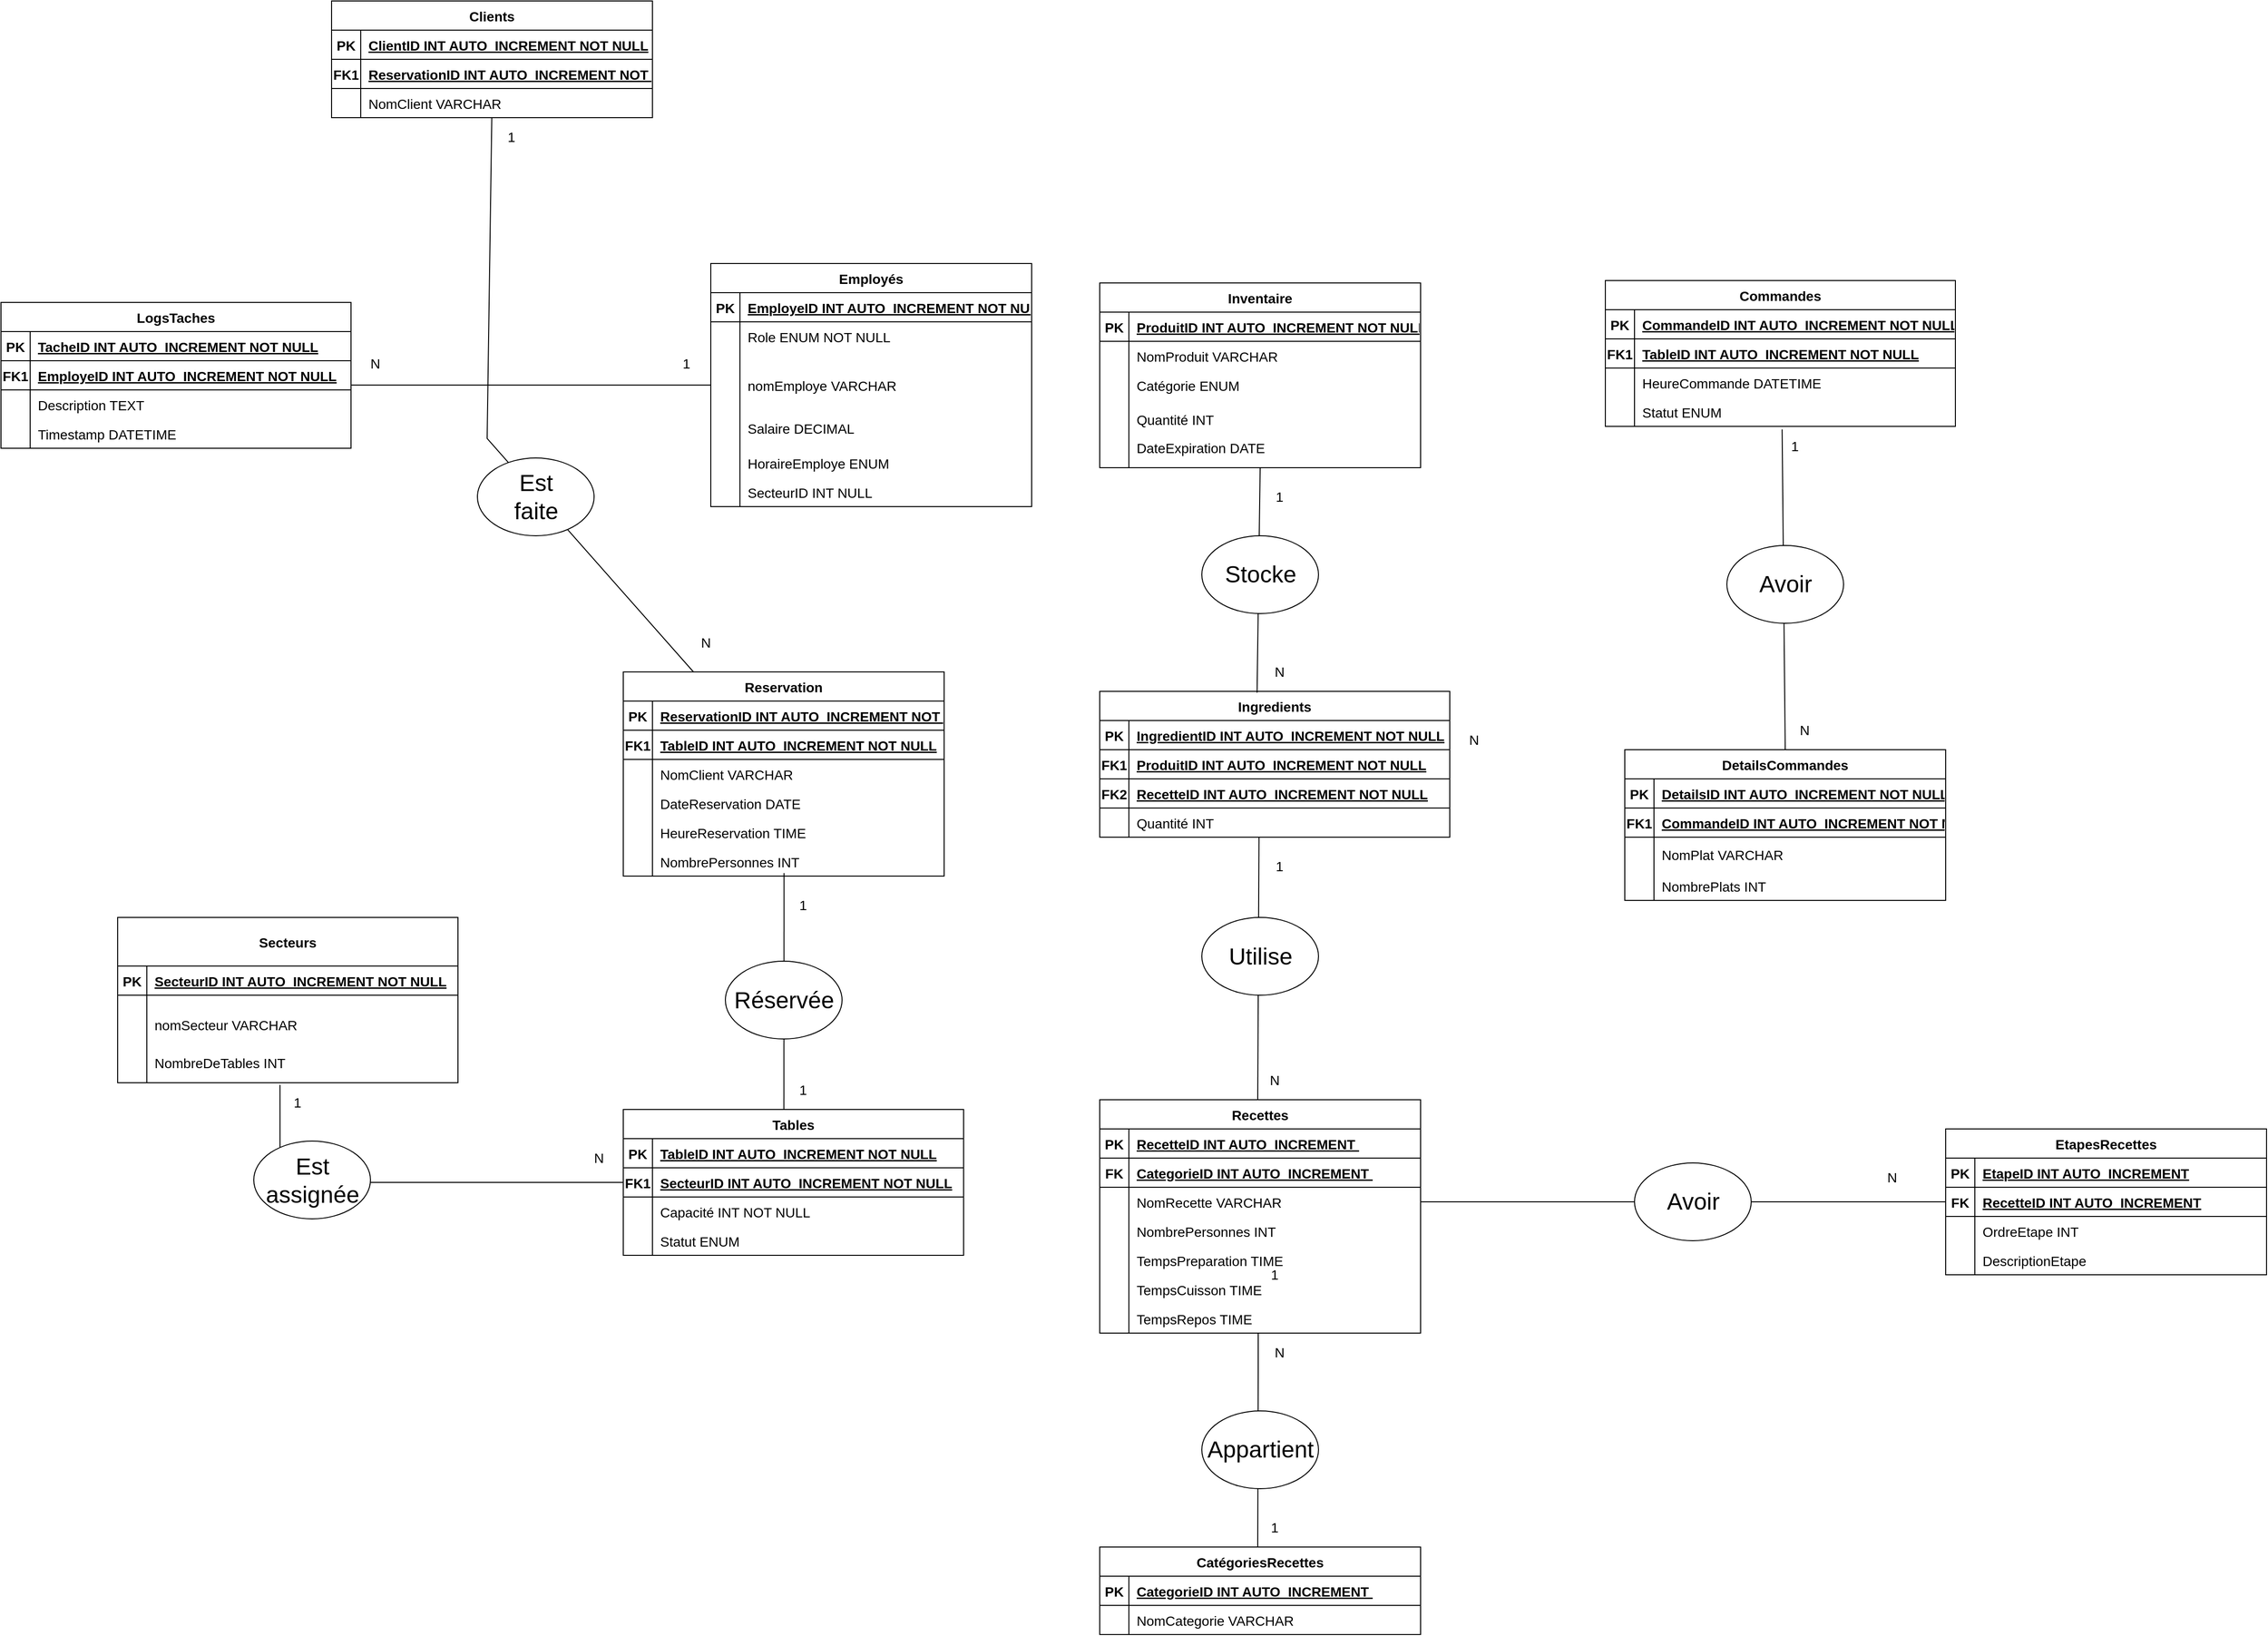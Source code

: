 <mxfile version="25.0.1">
  <diagram id="R2lEEEUBdFMjLlhIrx00" name="Page-1">
    <mxGraphModel dx="5629" dy="1517" grid="1" gridSize="10" guides="1" tooltips="1" connect="1" arrows="1" fold="1" page="0" pageScale="1" pageWidth="850" pageHeight="1100" math="0" shadow="0" extFonts="Permanent Marker^https://fonts.googleapis.com/css?family=Permanent+Marker">
      <root>
        <mxCell id="0" />
        <mxCell id="1" parent="0" />
        <mxCell id="WO7DuQi57oJoATq72fEE-161" value="Employés" style="shape=table;startSize=30;container=1;collapsible=1;childLayout=tableLayout;fixedRows=1;rowLines=0;fontStyle=1;align=center;resizeLast=1;fontSize=14;" parent="1" vertex="1">
          <mxGeometry x="-1660" y="570" width="330" height="250" as="geometry" />
        </mxCell>
        <mxCell id="WO7DuQi57oJoATq72fEE-162" value="" style="shape=partialRectangle;collapsible=0;dropTarget=0;pointerEvents=0;fillColor=none;points=[[0,0.5],[1,0.5]];portConstraint=eastwest;top=0;left=0;right=0;bottom=1;fontSize=14;" parent="WO7DuQi57oJoATq72fEE-161" vertex="1">
          <mxGeometry y="30" width="330" height="30" as="geometry" />
        </mxCell>
        <mxCell id="WO7DuQi57oJoATq72fEE-163" value="PK" style="shape=partialRectangle;overflow=hidden;connectable=0;fillColor=none;top=0;left=0;bottom=0;right=0;fontStyle=1;fontSize=14;" parent="WO7DuQi57oJoATq72fEE-162" vertex="1">
          <mxGeometry width="30" height="30" as="geometry">
            <mxRectangle width="30" height="30" as="alternateBounds" />
          </mxGeometry>
        </mxCell>
        <mxCell id="WO7DuQi57oJoATq72fEE-164" value="EmployeID INT AUTO_INCREMENT NOT NULL " style="shape=partialRectangle;overflow=hidden;connectable=0;fillColor=none;top=0;left=0;bottom=0;right=0;align=left;spacingLeft=6;fontStyle=5;fontSize=14;" parent="WO7DuQi57oJoATq72fEE-162" vertex="1">
          <mxGeometry x="30" width="300" height="30" as="geometry">
            <mxRectangle width="300" height="30" as="alternateBounds" />
          </mxGeometry>
        </mxCell>
        <mxCell id="WO7DuQi57oJoATq72fEE-165" value="" style="shape=partialRectangle;collapsible=0;dropTarget=0;pointerEvents=0;fillColor=none;points=[[0,0.5],[1,0.5]];portConstraint=eastwest;top=0;left=0;right=0;bottom=0;fontSize=14;" parent="WO7DuQi57oJoATq72fEE-161" vertex="1">
          <mxGeometry y="60" width="330" height="30" as="geometry" />
        </mxCell>
        <mxCell id="WO7DuQi57oJoATq72fEE-166" value="" style="shape=partialRectangle;overflow=hidden;connectable=0;fillColor=none;top=0;left=0;bottom=0;right=0;fontSize=14;" parent="WO7DuQi57oJoATq72fEE-165" vertex="1">
          <mxGeometry width="30" height="30" as="geometry">
            <mxRectangle width="30" height="30" as="alternateBounds" />
          </mxGeometry>
        </mxCell>
        <mxCell id="WO7DuQi57oJoATq72fEE-167" value="Role ENUM NOT NULL" style="shape=partialRectangle;overflow=hidden;connectable=0;fillColor=none;top=0;left=0;bottom=0;right=0;align=left;spacingLeft=6;fontSize=14;" parent="WO7DuQi57oJoATq72fEE-165" vertex="1">
          <mxGeometry x="30" width="300" height="30" as="geometry">
            <mxRectangle width="300" height="30" as="alternateBounds" />
          </mxGeometry>
        </mxCell>
        <mxCell id="WO7DuQi57oJoATq72fEE-174" value="" style="shape=partialRectangle;collapsible=0;dropTarget=0;pointerEvents=0;fillColor=none;points=[[0,0.5],[1,0.5]];portConstraint=eastwest;top=0;left=0;right=0;bottom=0;fontSize=14;" parent="WO7DuQi57oJoATq72fEE-161" vertex="1">
          <mxGeometry y="90" width="330" height="70" as="geometry" />
        </mxCell>
        <mxCell id="WO7DuQi57oJoATq72fEE-175" value="" style="shape=partialRectangle;overflow=hidden;connectable=0;fillColor=none;top=0;left=0;bottom=0;right=0;fontSize=14;" parent="WO7DuQi57oJoATq72fEE-174" vertex="1">
          <mxGeometry width="30" height="70" as="geometry">
            <mxRectangle width="30" height="70" as="alternateBounds" />
          </mxGeometry>
        </mxCell>
        <mxCell id="WO7DuQi57oJoATq72fEE-176" value="nomEmploye VARCHAR" style="shape=partialRectangle;overflow=hidden;connectable=0;fillColor=none;top=0;left=0;bottom=0;right=0;align=left;spacingLeft=6;fontSize=14;" parent="WO7DuQi57oJoATq72fEE-174" vertex="1">
          <mxGeometry x="30" width="300" height="70" as="geometry">
            <mxRectangle width="300" height="70" as="alternateBounds" />
          </mxGeometry>
        </mxCell>
        <mxCell id="WO7DuQi57oJoATq72fEE-182" value="" style="shape=partialRectangle;collapsible=0;dropTarget=0;pointerEvents=0;fillColor=none;points=[[0,0.5],[1,0.5]];portConstraint=eastwest;top=0;left=0;right=0;bottom=0;fontSize=14;" parent="WO7DuQi57oJoATq72fEE-161" vertex="1">
          <mxGeometry y="160" width="330" height="30" as="geometry" />
        </mxCell>
        <mxCell id="WO7DuQi57oJoATq72fEE-183" value="" style="shape=partialRectangle;overflow=hidden;connectable=0;fillColor=none;top=0;left=0;bottom=0;right=0;fontSize=14;" parent="WO7DuQi57oJoATq72fEE-182" vertex="1">
          <mxGeometry width="30" height="30" as="geometry">
            <mxRectangle width="30" height="30" as="alternateBounds" />
          </mxGeometry>
        </mxCell>
        <mxCell id="WO7DuQi57oJoATq72fEE-184" value="Salaire DECIMAL&#xa;" style="shape=partialRectangle;overflow=hidden;connectable=0;fillColor=none;top=0;left=0;bottom=0;right=0;align=left;spacingLeft=6;fontSize=14;" parent="WO7DuQi57oJoATq72fEE-182" vertex="1">
          <mxGeometry x="30" width="300" height="30" as="geometry">
            <mxRectangle width="300" height="30" as="alternateBounds" />
          </mxGeometry>
        </mxCell>
        <mxCell id="WO7DuQi57oJoATq72fEE-185" value="" style="shape=partialRectangle;collapsible=0;dropTarget=0;pointerEvents=0;fillColor=none;points=[[0,0.5],[1,0.5]];portConstraint=eastwest;top=0;left=0;right=0;bottom=0;fontSize=14;" parent="WO7DuQi57oJoATq72fEE-161" vertex="1">
          <mxGeometry y="190" width="330" height="30" as="geometry" />
        </mxCell>
        <mxCell id="WO7DuQi57oJoATq72fEE-186" value="" style="shape=partialRectangle;overflow=hidden;connectable=0;fillColor=none;top=0;left=0;bottom=0;right=0;fontSize=14;" parent="WO7DuQi57oJoATq72fEE-185" vertex="1">
          <mxGeometry width="30" height="30" as="geometry">
            <mxRectangle width="30" height="30" as="alternateBounds" />
          </mxGeometry>
        </mxCell>
        <mxCell id="WO7DuQi57oJoATq72fEE-187" value="HoraireEmploye ENUM" style="shape=partialRectangle;overflow=hidden;connectable=0;fillColor=none;top=0;left=0;bottom=0;right=0;align=left;spacingLeft=6;fontSize=14;" parent="WO7DuQi57oJoATq72fEE-185" vertex="1">
          <mxGeometry x="30" width="300" height="30" as="geometry">
            <mxRectangle width="300" height="30" as="alternateBounds" />
          </mxGeometry>
        </mxCell>
        <mxCell id="WO7DuQi57oJoATq72fEE-188" value="" style="shape=partialRectangle;collapsible=0;dropTarget=0;pointerEvents=0;fillColor=none;points=[[0,0.5],[1,0.5]];portConstraint=eastwest;top=0;left=0;right=0;bottom=0;fontSize=14;" parent="WO7DuQi57oJoATq72fEE-161" vertex="1">
          <mxGeometry y="220" width="330" height="30" as="geometry" />
        </mxCell>
        <mxCell id="WO7DuQi57oJoATq72fEE-189" value="" style="shape=partialRectangle;overflow=hidden;connectable=0;fillColor=none;top=0;left=0;bottom=0;right=0;fontSize=14;" parent="WO7DuQi57oJoATq72fEE-188" vertex="1">
          <mxGeometry width="30" height="30" as="geometry">
            <mxRectangle width="30" height="30" as="alternateBounds" />
          </mxGeometry>
        </mxCell>
        <mxCell id="WO7DuQi57oJoATq72fEE-190" value="SecteurID INT NULL" style="shape=partialRectangle;overflow=hidden;connectable=0;fillColor=none;top=0;left=0;bottom=0;right=0;align=left;spacingLeft=6;fontSize=14;" parent="WO7DuQi57oJoATq72fEE-188" vertex="1">
          <mxGeometry x="30" width="300" height="30" as="geometry">
            <mxRectangle width="300" height="30" as="alternateBounds" />
          </mxGeometry>
        </mxCell>
        <mxCell id="6WeZvm8_WD35yYT35S7E-1" value="Secteurs" style="shape=table;startSize=50;container=1;collapsible=1;childLayout=tableLayout;fixedRows=1;rowLines=0;fontStyle=1;align=center;resizeLast=1;fontSize=14;" parent="1" vertex="1">
          <mxGeometry x="-2270" y="1242.5" width="350" height="170" as="geometry" />
        </mxCell>
        <mxCell id="6WeZvm8_WD35yYT35S7E-2" value="" style="shape=partialRectangle;collapsible=0;dropTarget=0;pointerEvents=0;fillColor=none;points=[[0,0.5],[1,0.5]];portConstraint=eastwest;top=0;left=0;right=0;bottom=1;fontSize=14;" parent="6WeZvm8_WD35yYT35S7E-1" vertex="1">
          <mxGeometry y="50" width="350" height="30" as="geometry" />
        </mxCell>
        <mxCell id="6WeZvm8_WD35yYT35S7E-3" value="PK" style="shape=partialRectangle;overflow=hidden;connectable=0;fillColor=none;top=0;left=0;bottom=0;right=0;fontStyle=1;fontSize=14;" parent="6WeZvm8_WD35yYT35S7E-2" vertex="1">
          <mxGeometry width="30" height="30" as="geometry">
            <mxRectangle width="30" height="30" as="alternateBounds" />
          </mxGeometry>
        </mxCell>
        <mxCell id="6WeZvm8_WD35yYT35S7E-4" value="SecteurID INT AUTO_INCREMENT NOT NULL " style="shape=partialRectangle;overflow=hidden;connectable=0;fillColor=none;top=0;left=0;bottom=0;right=0;align=left;spacingLeft=6;fontStyle=5;fontSize=14;" parent="6WeZvm8_WD35yYT35S7E-2" vertex="1">
          <mxGeometry x="30" width="320" height="30" as="geometry">
            <mxRectangle width="320" height="30" as="alternateBounds" />
          </mxGeometry>
        </mxCell>
        <mxCell id="6WeZvm8_WD35yYT35S7E-8" value="" style="shape=partialRectangle;collapsible=0;dropTarget=0;pointerEvents=0;fillColor=none;points=[[0,0.5],[1,0.5]];portConstraint=eastwest;top=0;left=0;right=0;bottom=0;fontSize=14;" parent="6WeZvm8_WD35yYT35S7E-1" vertex="1">
          <mxGeometry y="80" width="350" height="60" as="geometry" />
        </mxCell>
        <mxCell id="6WeZvm8_WD35yYT35S7E-9" value="" style="shape=partialRectangle;overflow=hidden;connectable=0;fillColor=none;top=0;left=0;bottom=0;right=0;fontSize=14;" parent="6WeZvm8_WD35yYT35S7E-8" vertex="1">
          <mxGeometry width="30" height="60" as="geometry">
            <mxRectangle width="30" height="60" as="alternateBounds" />
          </mxGeometry>
        </mxCell>
        <mxCell id="6WeZvm8_WD35yYT35S7E-10" value="nomSecteur VARCHAR" style="shape=partialRectangle;overflow=hidden;connectable=0;fillColor=none;top=0;left=0;bottom=0;right=0;align=left;spacingLeft=6;fontSize=14;" parent="6WeZvm8_WD35yYT35S7E-8" vertex="1">
          <mxGeometry x="30" width="320" height="60" as="geometry">
            <mxRectangle width="320" height="60" as="alternateBounds" />
          </mxGeometry>
        </mxCell>
        <mxCell id="6WeZvm8_WD35yYT35S7E-11" value="" style="shape=partialRectangle;collapsible=0;dropTarget=0;pointerEvents=0;fillColor=none;points=[[0,0.5],[1,0.5]];portConstraint=eastwest;top=0;left=0;right=0;bottom=0;fontSize=14;" parent="6WeZvm8_WD35yYT35S7E-1" vertex="1">
          <mxGeometry y="140" width="350" height="30" as="geometry" />
        </mxCell>
        <mxCell id="6WeZvm8_WD35yYT35S7E-12" value="" style="shape=partialRectangle;overflow=hidden;connectable=0;fillColor=none;top=0;left=0;bottom=0;right=0;fontSize=14;" parent="6WeZvm8_WD35yYT35S7E-11" vertex="1">
          <mxGeometry width="30" height="30" as="geometry">
            <mxRectangle width="30" height="30" as="alternateBounds" />
          </mxGeometry>
        </mxCell>
        <mxCell id="6WeZvm8_WD35yYT35S7E-13" value="NombreDeTables INT&#xa;" style="shape=partialRectangle;overflow=hidden;connectable=0;fillColor=none;top=0;left=0;bottom=0;right=0;align=left;spacingLeft=6;fontSize=14;" parent="6WeZvm8_WD35yYT35S7E-11" vertex="1">
          <mxGeometry x="30" width="320" height="30" as="geometry">
            <mxRectangle width="320" height="30" as="alternateBounds" />
          </mxGeometry>
        </mxCell>
        <mxCell id="6WeZvm8_WD35yYT35S7E-42" value="Clients" style="shape=table;startSize=30;container=1;collapsible=1;childLayout=tableLayout;fixedRows=1;rowLines=0;fontStyle=1;align=center;resizeLast=1;fontSize=14;" parent="1" vertex="1">
          <mxGeometry x="-2050" y="300" width="330" height="120" as="geometry" />
        </mxCell>
        <mxCell id="6WeZvm8_WD35yYT35S7E-43" value="" style="shape=partialRectangle;collapsible=0;dropTarget=0;pointerEvents=0;fillColor=none;points=[[0,0.5],[1,0.5]];portConstraint=eastwest;top=0;left=0;right=0;bottom=1;fontSize=14;" parent="6WeZvm8_WD35yYT35S7E-42" vertex="1">
          <mxGeometry y="30" width="330" height="30" as="geometry" />
        </mxCell>
        <mxCell id="6WeZvm8_WD35yYT35S7E-44" value="PK" style="shape=partialRectangle;overflow=hidden;connectable=0;fillColor=none;top=0;left=0;bottom=0;right=0;fontStyle=1;fontSize=14;" parent="6WeZvm8_WD35yYT35S7E-43" vertex="1">
          <mxGeometry width="30" height="30" as="geometry">
            <mxRectangle width="30" height="30" as="alternateBounds" />
          </mxGeometry>
        </mxCell>
        <mxCell id="6WeZvm8_WD35yYT35S7E-45" value="ClientID INT AUTO_INCREMENT NOT NULL " style="shape=partialRectangle;overflow=hidden;connectable=0;fillColor=none;top=0;left=0;bottom=0;right=0;align=left;spacingLeft=6;fontStyle=5;fontSize=14;" parent="6WeZvm8_WD35yYT35S7E-43" vertex="1">
          <mxGeometry x="30" width="300" height="30" as="geometry">
            <mxRectangle width="300" height="30" as="alternateBounds" />
          </mxGeometry>
        </mxCell>
        <mxCell id="6WeZvm8_WD35yYT35S7E-46" value="" style="shape=partialRectangle;collapsible=0;dropTarget=0;pointerEvents=0;fillColor=none;points=[[0,0.5],[1,0.5]];portConstraint=eastwest;top=0;left=0;right=0;bottom=1;fontSize=14;" parent="6WeZvm8_WD35yYT35S7E-42" vertex="1">
          <mxGeometry y="60" width="330" height="30" as="geometry" />
        </mxCell>
        <mxCell id="6WeZvm8_WD35yYT35S7E-47" value="FK1" style="shape=partialRectangle;overflow=hidden;connectable=0;fillColor=none;top=0;left=0;bottom=0;right=0;fontStyle=1;fontSize=14;" parent="6WeZvm8_WD35yYT35S7E-46" vertex="1">
          <mxGeometry width="30" height="30" as="geometry">
            <mxRectangle width="30" height="30" as="alternateBounds" />
          </mxGeometry>
        </mxCell>
        <mxCell id="6WeZvm8_WD35yYT35S7E-48" value="ReservationID INT AUTO_INCREMENT NOT NULL " style="shape=partialRectangle;overflow=hidden;connectable=0;fillColor=none;top=0;left=0;bottom=0;right=0;align=left;spacingLeft=6;fontStyle=5;fontSize=14;" parent="6WeZvm8_WD35yYT35S7E-46" vertex="1">
          <mxGeometry x="30" width="300" height="30" as="geometry">
            <mxRectangle width="300" height="30" as="alternateBounds" />
          </mxGeometry>
        </mxCell>
        <mxCell id="6WeZvm8_WD35yYT35S7E-49" value="" style="shape=partialRectangle;collapsible=0;dropTarget=0;pointerEvents=0;fillColor=none;points=[[0,0.5],[1,0.5]];portConstraint=eastwest;top=0;left=0;right=0;bottom=0;fontSize=14;" parent="6WeZvm8_WD35yYT35S7E-42" vertex="1">
          <mxGeometry y="90" width="330" height="30" as="geometry" />
        </mxCell>
        <mxCell id="6WeZvm8_WD35yYT35S7E-50" value="" style="shape=partialRectangle;overflow=hidden;connectable=0;fillColor=none;top=0;left=0;bottom=0;right=0;fontSize=14;" parent="6WeZvm8_WD35yYT35S7E-49" vertex="1">
          <mxGeometry width="30" height="30" as="geometry">
            <mxRectangle width="30" height="30" as="alternateBounds" />
          </mxGeometry>
        </mxCell>
        <mxCell id="6WeZvm8_WD35yYT35S7E-51" value="NomClient VARCHAR" style="shape=partialRectangle;overflow=hidden;connectable=0;fillColor=none;top=0;left=0;bottom=0;right=0;align=left;spacingLeft=6;fontSize=14;" parent="6WeZvm8_WD35yYT35S7E-49" vertex="1">
          <mxGeometry x="30" width="300" height="30" as="geometry">
            <mxRectangle width="300" height="30" as="alternateBounds" />
          </mxGeometry>
        </mxCell>
        <mxCell id="6WeZvm8_WD35yYT35S7E-74" value="Inventaire" style="shape=table;startSize=30;container=1;collapsible=1;childLayout=tableLayout;fixedRows=1;rowLines=0;fontStyle=1;align=center;resizeLast=1;fontSize=14;" parent="1" vertex="1">
          <mxGeometry x="-1260" y="590" width="330" height="190" as="geometry" />
        </mxCell>
        <mxCell id="6WeZvm8_WD35yYT35S7E-75" value="" style="shape=partialRectangle;collapsible=0;dropTarget=0;pointerEvents=0;fillColor=none;points=[[0,0.5],[1,0.5]];portConstraint=eastwest;top=0;left=0;right=0;bottom=1;fontSize=14;" parent="6WeZvm8_WD35yYT35S7E-74" vertex="1">
          <mxGeometry y="30" width="330" height="30" as="geometry" />
        </mxCell>
        <mxCell id="6WeZvm8_WD35yYT35S7E-76" value="PK" style="shape=partialRectangle;overflow=hidden;connectable=0;fillColor=none;top=0;left=0;bottom=0;right=0;fontStyle=1;fontSize=14;" parent="6WeZvm8_WD35yYT35S7E-75" vertex="1">
          <mxGeometry width="30" height="30" as="geometry">
            <mxRectangle width="30" height="30" as="alternateBounds" />
          </mxGeometry>
        </mxCell>
        <mxCell id="6WeZvm8_WD35yYT35S7E-77" value="ProduitID INT AUTO_INCREMENT NOT NULL " style="shape=partialRectangle;overflow=hidden;connectable=0;fillColor=none;top=0;left=0;bottom=0;right=0;align=left;spacingLeft=6;fontStyle=5;fontSize=14;" parent="6WeZvm8_WD35yYT35S7E-75" vertex="1">
          <mxGeometry x="30" width="300" height="30" as="geometry">
            <mxRectangle width="300" height="30" as="alternateBounds" />
          </mxGeometry>
        </mxCell>
        <mxCell id="6WeZvm8_WD35yYT35S7E-81" value="" style="shape=partialRectangle;collapsible=0;dropTarget=0;pointerEvents=0;fillColor=none;points=[[0,0.5],[1,0.5]];portConstraint=eastwest;top=0;left=0;right=0;bottom=0;fontSize=14;" parent="6WeZvm8_WD35yYT35S7E-74" vertex="1">
          <mxGeometry y="60" width="330" height="30" as="geometry" />
        </mxCell>
        <mxCell id="6WeZvm8_WD35yYT35S7E-82" value="" style="shape=partialRectangle;overflow=hidden;connectable=0;fillColor=none;top=0;left=0;bottom=0;right=0;fontSize=14;" parent="6WeZvm8_WD35yYT35S7E-81" vertex="1">
          <mxGeometry width="30" height="30" as="geometry">
            <mxRectangle width="30" height="30" as="alternateBounds" />
          </mxGeometry>
        </mxCell>
        <mxCell id="6WeZvm8_WD35yYT35S7E-83" value="NomProduit VARCHAR" style="shape=partialRectangle;overflow=hidden;connectable=0;fillColor=none;top=0;left=0;bottom=0;right=0;align=left;spacingLeft=6;fontSize=14;" parent="6WeZvm8_WD35yYT35S7E-81" vertex="1">
          <mxGeometry x="30" width="300" height="30" as="geometry">
            <mxRectangle width="300" height="30" as="alternateBounds" />
          </mxGeometry>
        </mxCell>
        <mxCell id="6WeZvm8_WD35yYT35S7E-84" value="" style="shape=partialRectangle;collapsible=0;dropTarget=0;pointerEvents=0;fillColor=none;points=[[0,0.5],[1,0.5]];portConstraint=eastwest;top=0;left=0;right=0;bottom=0;fontSize=14;" parent="6WeZvm8_WD35yYT35S7E-74" vertex="1">
          <mxGeometry y="90" width="330" height="30" as="geometry" />
        </mxCell>
        <mxCell id="6WeZvm8_WD35yYT35S7E-85" value="" style="shape=partialRectangle;overflow=hidden;connectable=0;fillColor=none;top=0;left=0;bottom=0;right=0;fontSize=14;" parent="6WeZvm8_WD35yYT35S7E-84" vertex="1">
          <mxGeometry width="30" height="30" as="geometry">
            <mxRectangle width="30" height="30" as="alternateBounds" />
          </mxGeometry>
        </mxCell>
        <mxCell id="6WeZvm8_WD35yYT35S7E-86" value="Catégorie ENUM" style="shape=partialRectangle;overflow=hidden;connectable=0;fillColor=none;top=0;left=0;bottom=0;right=0;align=left;spacingLeft=6;fontSize=14;" parent="6WeZvm8_WD35yYT35S7E-84" vertex="1">
          <mxGeometry x="30" width="300" height="30" as="geometry">
            <mxRectangle width="300" height="30" as="alternateBounds" />
          </mxGeometry>
        </mxCell>
        <mxCell id="6WeZvm8_WD35yYT35S7E-87" value="" style="shape=partialRectangle;collapsible=0;dropTarget=0;pointerEvents=0;fillColor=none;points=[[0,0.5],[1,0.5]];portConstraint=eastwest;top=0;left=0;right=0;bottom=0;fontSize=14;" parent="6WeZvm8_WD35yYT35S7E-74" vertex="1">
          <mxGeometry y="120" width="330" height="40" as="geometry" />
        </mxCell>
        <mxCell id="6WeZvm8_WD35yYT35S7E-88" value="" style="shape=partialRectangle;overflow=hidden;connectable=0;fillColor=none;top=0;left=0;bottom=0;right=0;fontSize=14;" parent="6WeZvm8_WD35yYT35S7E-87" vertex="1">
          <mxGeometry width="30" height="40" as="geometry">
            <mxRectangle width="30" height="40" as="alternateBounds" />
          </mxGeometry>
        </mxCell>
        <mxCell id="6WeZvm8_WD35yYT35S7E-89" value="Quantité INT" style="shape=partialRectangle;overflow=hidden;connectable=0;fillColor=none;top=0;left=0;bottom=0;right=0;align=left;spacingLeft=6;fontSize=14;" parent="6WeZvm8_WD35yYT35S7E-87" vertex="1">
          <mxGeometry x="30" width="300" height="40" as="geometry">
            <mxRectangle width="300" height="40" as="alternateBounds" />
          </mxGeometry>
        </mxCell>
        <mxCell id="6WeZvm8_WD35yYT35S7E-90" value="" style="shape=partialRectangle;collapsible=0;dropTarget=0;pointerEvents=0;fillColor=none;points=[[0,0.5],[1,0.5]];portConstraint=eastwest;top=0;left=0;right=0;bottom=0;fontSize=14;" parent="6WeZvm8_WD35yYT35S7E-74" vertex="1">
          <mxGeometry y="160" width="330" height="30" as="geometry" />
        </mxCell>
        <mxCell id="6WeZvm8_WD35yYT35S7E-91" value="" style="shape=partialRectangle;overflow=hidden;connectable=0;fillColor=none;top=0;left=0;bottom=0;right=0;fontSize=14;" parent="6WeZvm8_WD35yYT35S7E-90" vertex="1">
          <mxGeometry width="30" height="30" as="geometry">
            <mxRectangle width="30" height="30" as="alternateBounds" />
          </mxGeometry>
        </mxCell>
        <mxCell id="6WeZvm8_WD35yYT35S7E-92" value="DateExpiration DATE&#xa;" style="shape=partialRectangle;overflow=hidden;connectable=0;fillColor=none;top=0;left=0;bottom=0;right=0;align=left;spacingLeft=6;fontSize=14;" parent="6WeZvm8_WD35yYT35S7E-90" vertex="1">
          <mxGeometry x="30" width="300" height="30" as="geometry">
            <mxRectangle width="300" height="30" as="alternateBounds" />
          </mxGeometry>
        </mxCell>
        <mxCell id="6WeZvm8_WD35yYT35S7E-96" value="Commandes" style="shape=table;startSize=30;container=1;collapsible=1;childLayout=tableLayout;fixedRows=1;rowLines=0;fontStyle=1;align=center;resizeLast=1;fontSize=14;" parent="1" vertex="1">
          <mxGeometry x="-740" y="587.5" width="360" height="150" as="geometry" />
        </mxCell>
        <mxCell id="6WeZvm8_WD35yYT35S7E-112" value="" style="shape=partialRectangle;collapsible=0;dropTarget=0;pointerEvents=0;fillColor=none;points=[[0,0.5],[1,0.5]];portConstraint=eastwest;top=0;left=0;right=0;bottom=1;fontSize=14;" parent="6WeZvm8_WD35yYT35S7E-96" vertex="1">
          <mxGeometry y="30" width="360" height="30" as="geometry" />
        </mxCell>
        <mxCell id="6WeZvm8_WD35yYT35S7E-113" value="PK" style="shape=partialRectangle;overflow=hidden;connectable=0;fillColor=none;top=0;left=0;bottom=0;right=0;fontStyle=1;fontSize=14;" parent="6WeZvm8_WD35yYT35S7E-112" vertex="1">
          <mxGeometry width="30" height="30" as="geometry">
            <mxRectangle width="30" height="30" as="alternateBounds" />
          </mxGeometry>
        </mxCell>
        <mxCell id="6WeZvm8_WD35yYT35S7E-114" value="CommandeID INT AUTO_INCREMENT NOT NULL " style="shape=partialRectangle;overflow=hidden;connectable=0;fillColor=none;top=0;left=0;bottom=0;right=0;align=left;spacingLeft=6;fontStyle=5;fontSize=14;" parent="6WeZvm8_WD35yYT35S7E-112" vertex="1">
          <mxGeometry x="30" width="330" height="30" as="geometry">
            <mxRectangle width="330" height="30" as="alternateBounds" />
          </mxGeometry>
        </mxCell>
        <mxCell id="6WeZvm8_WD35yYT35S7E-97" value="" style="shape=partialRectangle;collapsible=0;dropTarget=0;pointerEvents=0;fillColor=none;points=[[0,0.5],[1,0.5]];portConstraint=eastwest;top=0;left=0;right=0;bottom=1;fontSize=14;" parent="6WeZvm8_WD35yYT35S7E-96" vertex="1">
          <mxGeometry y="60" width="360" height="30" as="geometry" />
        </mxCell>
        <mxCell id="6WeZvm8_WD35yYT35S7E-98" value="FK1" style="shape=partialRectangle;overflow=hidden;connectable=0;fillColor=none;top=0;left=0;bottom=0;right=0;fontStyle=1;fontSize=14;" parent="6WeZvm8_WD35yYT35S7E-97" vertex="1">
          <mxGeometry width="30" height="30" as="geometry">
            <mxRectangle width="30" height="30" as="alternateBounds" />
          </mxGeometry>
        </mxCell>
        <mxCell id="6WeZvm8_WD35yYT35S7E-99" value="TableID INT AUTO_INCREMENT NOT NULL " style="shape=partialRectangle;overflow=hidden;connectable=0;fillColor=none;top=0;left=0;bottom=0;right=0;align=left;spacingLeft=6;fontStyle=5;fontSize=14;" parent="6WeZvm8_WD35yYT35S7E-97" vertex="1">
          <mxGeometry x="30" width="330" height="30" as="geometry">
            <mxRectangle width="330" height="30" as="alternateBounds" />
          </mxGeometry>
        </mxCell>
        <mxCell id="6WeZvm8_WD35yYT35S7E-100" value="" style="shape=partialRectangle;collapsible=0;dropTarget=0;pointerEvents=0;fillColor=none;points=[[0,0.5],[1,0.5]];portConstraint=eastwest;top=0;left=0;right=0;bottom=0;fontSize=14;" parent="6WeZvm8_WD35yYT35S7E-96" vertex="1">
          <mxGeometry y="90" width="360" height="30" as="geometry" />
        </mxCell>
        <mxCell id="6WeZvm8_WD35yYT35S7E-101" value="" style="shape=partialRectangle;overflow=hidden;connectable=0;fillColor=none;top=0;left=0;bottom=0;right=0;fontSize=14;" parent="6WeZvm8_WD35yYT35S7E-100" vertex="1">
          <mxGeometry width="30" height="30" as="geometry">
            <mxRectangle width="30" height="30" as="alternateBounds" />
          </mxGeometry>
        </mxCell>
        <mxCell id="6WeZvm8_WD35yYT35S7E-102" value="HeureCommande DATETIME" style="shape=partialRectangle;overflow=hidden;connectable=0;fillColor=none;top=0;left=0;bottom=0;right=0;align=left;spacingLeft=6;fontSize=14;" parent="6WeZvm8_WD35yYT35S7E-100" vertex="1">
          <mxGeometry x="30" width="330" height="30" as="geometry">
            <mxRectangle width="330" height="30" as="alternateBounds" />
          </mxGeometry>
        </mxCell>
        <mxCell id="6WeZvm8_WD35yYT35S7E-103" value="" style="shape=partialRectangle;collapsible=0;dropTarget=0;pointerEvents=0;fillColor=none;points=[[0,0.5],[1,0.5]];portConstraint=eastwest;top=0;left=0;right=0;bottom=0;fontSize=14;" parent="6WeZvm8_WD35yYT35S7E-96" vertex="1">
          <mxGeometry y="120" width="360" height="30" as="geometry" />
        </mxCell>
        <mxCell id="6WeZvm8_WD35yYT35S7E-104" value="" style="shape=partialRectangle;overflow=hidden;connectable=0;fillColor=none;top=0;left=0;bottom=0;right=0;fontSize=14;" parent="6WeZvm8_WD35yYT35S7E-103" vertex="1">
          <mxGeometry width="30" height="30" as="geometry">
            <mxRectangle width="30" height="30" as="alternateBounds" />
          </mxGeometry>
        </mxCell>
        <mxCell id="6WeZvm8_WD35yYT35S7E-105" value="Statut ENUM" style="shape=partialRectangle;overflow=hidden;connectable=0;fillColor=none;top=0;left=0;bottom=0;right=0;align=left;spacingLeft=6;fontSize=14;" parent="6WeZvm8_WD35yYT35S7E-103" vertex="1">
          <mxGeometry x="30" width="330" height="30" as="geometry">
            <mxRectangle width="330" height="30" as="alternateBounds" />
          </mxGeometry>
        </mxCell>
        <mxCell id="6WeZvm8_WD35yYT35S7E-115" value="DetailsCommandes" style="shape=table;startSize=30;container=1;collapsible=1;childLayout=tableLayout;fixedRows=1;rowLines=0;fontStyle=1;align=center;resizeLast=1;fontSize=14;" parent="1" vertex="1">
          <mxGeometry x="-720" y="1070" width="330" height="155" as="geometry" />
        </mxCell>
        <mxCell id="6WeZvm8_WD35yYT35S7E-116" value="" style="shape=partialRectangle;collapsible=0;dropTarget=0;pointerEvents=0;fillColor=none;points=[[0,0.5],[1,0.5]];portConstraint=eastwest;top=0;left=0;right=0;bottom=1;fontSize=14;" parent="6WeZvm8_WD35yYT35S7E-115" vertex="1">
          <mxGeometry y="30" width="330" height="30" as="geometry" />
        </mxCell>
        <mxCell id="6WeZvm8_WD35yYT35S7E-117" value="PK" style="shape=partialRectangle;overflow=hidden;connectable=0;fillColor=none;top=0;left=0;bottom=0;right=0;fontStyle=1;fontSize=14;" parent="6WeZvm8_WD35yYT35S7E-116" vertex="1">
          <mxGeometry width="30" height="30" as="geometry">
            <mxRectangle width="30" height="30" as="alternateBounds" />
          </mxGeometry>
        </mxCell>
        <mxCell id="6WeZvm8_WD35yYT35S7E-118" value="DetailsID INT AUTO_INCREMENT NOT NULL " style="shape=partialRectangle;overflow=hidden;connectable=0;fillColor=none;top=0;left=0;bottom=0;right=0;align=left;spacingLeft=6;fontStyle=5;fontSize=14;" parent="6WeZvm8_WD35yYT35S7E-116" vertex="1">
          <mxGeometry x="30" width="300" height="30" as="geometry">
            <mxRectangle width="300" height="30" as="alternateBounds" />
          </mxGeometry>
        </mxCell>
        <mxCell id="6WeZvm8_WD35yYT35S7E-119" value="" style="shape=partialRectangle;collapsible=0;dropTarget=0;pointerEvents=0;fillColor=none;points=[[0,0.5],[1,0.5]];portConstraint=eastwest;top=0;left=0;right=0;bottom=1;fontSize=14;" parent="6WeZvm8_WD35yYT35S7E-115" vertex="1">
          <mxGeometry y="60" width="330" height="30" as="geometry" />
        </mxCell>
        <mxCell id="6WeZvm8_WD35yYT35S7E-120" value="FK1" style="shape=partialRectangle;overflow=hidden;connectable=0;fillColor=none;top=0;left=0;bottom=0;right=0;fontStyle=1;fontSize=14;" parent="6WeZvm8_WD35yYT35S7E-119" vertex="1">
          <mxGeometry width="30" height="30" as="geometry">
            <mxRectangle width="30" height="30" as="alternateBounds" />
          </mxGeometry>
        </mxCell>
        <mxCell id="6WeZvm8_WD35yYT35S7E-121" value="CommandeID INT AUTO_INCREMENT NOT NULL " style="shape=partialRectangle;overflow=hidden;connectable=0;fillColor=none;top=0;left=0;bottom=0;right=0;align=left;spacingLeft=6;fontStyle=5;fontSize=14;" parent="6WeZvm8_WD35yYT35S7E-119" vertex="1">
          <mxGeometry x="30" width="300" height="30" as="geometry">
            <mxRectangle width="300" height="30" as="alternateBounds" />
          </mxGeometry>
        </mxCell>
        <mxCell id="6WeZvm8_WD35yYT35S7E-122" value="" style="shape=partialRectangle;collapsible=0;dropTarget=0;pointerEvents=0;fillColor=none;points=[[0,0.5],[1,0.5]];portConstraint=eastwest;top=0;left=0;right=0;bottom=0;fontSize=14;" parent="6WeZvm8_WD35yYT35S7E-115" vertex="1">
          <mxGeometry y="90" width="330" height="35" as="geometry" />
        </mxCell>
        <mxCell id="6WeZvm8_WD35yYT35S7E-123" value="" style="shape=partialRectangle;overflow=hidden;connectable=0;fillColor=none;top=0;left=0;bottom=0;right=0;fontSize=14;" parent="6WeZvm8_WD35yYT35S7E-122" vertex="1">
          <mxGeometry width="30" height="35" as="geometry">
            <mxRectangle width="30" height="35" as="alternateBounds" />
          </mxGeometry>
        </mxCell>
        <mxCell id="6WeZvm8_WD35yYT35S7E-124" value="NomPlat VARCHAR" style="shape=partialRectangle;overflow=hidden;connectable=0;fillColor=none;top=0;left=0;bottom=0;right=0;align=left;spacingLeft=6;fontSize=14;" parent="6WeZvm8_WD35yYT35S7E-122" vertex="1">
          <mxGeometry x="30" width="300" height="35" as="geometry">
            <mxRectangle width="300" height="35" as="alternateBounds" />
          </mxGeometry>
        </mxCell>
        <mxCell id="6WeZvm8_WD35yYT35S7E-125" value="" style="shape=partialRectangle;collapsible=0;dropTarget=0;pointerEvents=0;fillColor=none;points=[[0,0.5],[1,0.5]];portConstraint=eastwest;top=0;left=0;right=0;bottom=0;fontSize=14;" parent="6WeZvm8_WD35yYT35S7E-115" vertex="1">
          <mxGeometry y="125" width="330" height="30" as="geometry" />
        </mxCell>
        <mxCell id="6WeZvm8_WD35yYT35S7E-126" value="" style="shape=partialRectangle;overflow=hidden;connectable=0;fillColor=none;top=0;left=0;bottom=0;right=0;fontSize=14;" parent="6WeZvm8_WD35yYT35S7E-125" vertex="1">
          <mxGeometry width="30" height="30" as="geometry">
            <mxRectangle width="30" height="30" as="alternateBounds" />
          </mxGeometry>
        </mxCell>
        <mxCell id="6WeZvm8_WD35yYT35S7E-127" value="NombrePlats INT" style="shape=partialRectangle;overflow=hidden;connectable=0;fillColor=none;top=0;left=0;bottom=0;right=0;align=left;spacingLeft=6;fontSize=14;" parent="6WeZvm8_WD35yYT35S7E-125" vertex="1">
          <mxGeometry x="30" width="300" height="30" as="geometry">
            <mxRectangle width="300" height="30" as="alternateBounds" />
          </mxGeometry>
        </mxCell>
        <mxCell id="6WeZvm8_WD35yYT35S7E-144" value="Recettes" style="shape=table;startSize=30;container=1;collapsible=1;childLayout=tableLayout;fixedRows=1;rowLines=0;fontStyle=1;align=center;resizeLast=1;fontSize=14;" parent="1" vertex="1">
          <mxGeometry x="-1260" y="1430" width="330" height="240" as="geometry" />
        </mxCell>
        <mxCell id="af0TB9c_zcL4LdSyrlM3-20" value="" style="shape=partialRectangle;collapsible=0;dropTarget=0;pointerEvents=0;fillColor=none;points=[[0,0.5],[1,0.5]];portConstraint=eastwest;top=0;left=0;right=0;bottom=1;fontSize=14;" parent="6WeZvm8_WD35yYT35S7E-144" vertex="1">
          <mxGeometry y="30" width="330" height="30" as="geometry" />
        </mxCell>
        <mxCell id="af0TB9c_zcL4LdSyrlM3-21" value="PK" style="shape=partialRectangle;overflow=hidden;connectable=0;fillColor=none;top=0;left=0;bottom=0;right=0;fontStyle=1;fontSize=14;" parent="af0TB9c_zcL4LdSyrlM3-20" vertex="1">
          <mxGeometry width="30" height="30" as="geometry">
            <mxRectangle width="30" height="30" as="alternateBounds" />
          </mxGeometry>
        </mxCell>
        <mxCell id="af0TB9c_zcL4LdSyrlM3-22" value="RecetteID INT AUTO_INCREMENT " style="shape=partialRectangle;overflow=hidden;connectable=0;fillColor=none;top=0;left=0;bottom=0;right=0;align=left;spacingLeft=6;fontStyle=5;fontSize=14;" parent="af0TB9c_zcL4LdSyrlM3-20" vertex="1">
          <mxGeometry x="30" width="300" height="30" as="geometry">
            <mxRectangle width="300" height="30" as="alternateBounds" />
          </mxGeometry>
        </mxCell>
        <mxCell id="6WeZvm8_WD35yYT35S7E-145" value="" style="shape=partialRectangle;collapsible=0;dropTarget=0;pointerEvents=0;fillColor=none;points=[[0,0.5],[1,0.5]];portConstraint=eastwest;top=0;left=0;right=0;bottom=1;fontSize=14;" parent="6WeZvm8_WD35yYT35S7E-144" vertex="1">
          <mxGeometry y="60" width="330" height="30" as="geometry" />
        </mxCell>
        <mxCell id="6WeZvm8_WD35yYT35S7E-146" value="FK" style="shape=partialRectangle;overflow=hidden;connectable=0;fillColor=none;top=0;left=0;bottom=0;right=0;fontStyle=1;fontSize=14;" parent="6WeZvm8_WD35yYT35S7E-145" vertex="1">
          <mxGeometry width="30" height="30" as="geometry">
            <mxRectangle width="30" height="30" as="alternateBounds" />
          </mxGeometry>
        </mxCell>
        <mxCell id="6WeZvm8_WD35yYT35S7E-147" value="CategorieID INT AUTO_INCREMENT " style="shape=partialRectangle;overflow=hidden;connectable=0;fillColor=none;top=0;left=0;bottom=0;right=0;align=left;spacingLeft=6;fontStyle=5;fontSize=14;" parent="6WeZvm8_WD35yYT35S7E-145" vertex="1">
          <mxGeometry x="30" width="300" height="30" as="geometry">
            <mxRectangle width="300" height="30" as="alternateBounds" />
          </mxGeometry>
        </mxCell>
        <mxCell id="6WeZvm8_WD35yYT35S7E-148" value="" style="shape=partialRectangle;collapsible=0;dropTarget=0;pointerEvents=0;fillColor=none;points=[[0,0.5],[1,0.5]];portConstraint=eastwest;top=0;left=0;right=0;bottom=0;fontSize=14;" parent="6WeZvm8_WD35yYT35S7E-144" vertex="1">
          <mxGeometry y="90" width="330" height="30" as="geometry" />
        </mxCell>
        <mxCell id="6WeZvm8_WD35yYT35S7E-149" value="" style="shape=partialRectangle;overflow=hidden;connectable=0;fillColor=none;top=0;left=0;bottom=0;right=0;fontSize=14;" parent="6WeZvm8_WD35yYT35S7E-148" vertex="1">
          <mxGeometry width="30" height="30" as="geometry">
            <mxRectangle width="30" height="30" as="alternateBounds" />
          </mxGeometry>
        </mxCell>
        <mxCell id="6WeZvm8_WD35yYT35S7E-150" value="NomRecette VARCHAR" style="shape=partialRectangle;overflow=hidden;connectable=0;fillColor=none;top=0;left=0;bottom=0;right=0;align=left;spacingLeft=6;fontSize=14;" parent="6WeZvm8_WD35yYT35S7E-148" vertex="1">
          <mxGeometry x="30" width="300" height="30" as="geometry">
            <mxRectangle width="300" height="30" as="alternateBounds" />
          </mxGeometry>
        </mxCell>
        <mxCell id="6WeZvm8_WD35yYT35S7E-151" value="" style="shape=partialRectangle;collapsible=0;dropTarget=0;pointerEvents=0;fillColor=none;points=[[0,0.5],[1,0.5]];portConstraint=eastwest;top=0;left=0;right=0;bottom=0;fontSize=14;" parent="6WeZvm8_WD35yYT35S7E-144" vertex="1">
          <mxGeometry y="120" width="330" height="30" as="geometry" />
        </mxCell>
        <mxCell id="6WeZvm8_WD35yYT35S7E-152" value="" style="shape=partialRectangle;overflow=hidden;connectable=0;fillColor=none;top=0;left=0;bottom=0;right=0;fontSize=14;" parent="6WeZvm8_WD35yYT35S7E-151" vertex="1">
          <mxGeometry width="30" height="30" as="geometry">
            <mxRectangle width="30" height="30" as="alternateBounds" />
          </mxGeometry>
        </mxCell>
        <mxCell id="6WeZvm8_WD35yYT35S7E-153" value="NombrePersonnes INT" style="shape=partialRectangle;overflow=hidden;connectable=0;fillColor=none;top=0;left=0;bottom=0;right=0;align=left;spacingLeft=6;fontSize=14;" parent="6WeZvm8_WD35yYT35S7E-151" vertex="1">
          <mxGeometry x="30" width="300" height="30" as="geometry">
            <mxRectangle width="300" height="30" as="alternateBounds" />
          </mxGeometry>
        </mxCell>
        <mxCell id="6WeZvm8_WD35yYT35S7E-154" value="" style="shape=partialRectangle;collapsible=0;dropTarget=0;pointerEvents=0;fillColor=none;points=[[0,0.5],[1,0.5]];portConstraint=eastwest;top=0;left=0;right=0;bottom=0;fontSize=14;" parent="6WeZvm8_WD35yYT35S7E-144" vertex="1">
          <mxGeometry y="150" width="330" height="30" as="geometry" />
        </mxCell>
        <mxCell id="6WeZvm8_WD35yYT35S7E-155" value="" style="shape=partialRectangle;overflow=hidden;connectable=0;fillColor=none;top=0;left=0;bottom=0;right=0;fontSize=14;" parent="6WeZvm8_WD35yYT35S7E-154" vertex="1">
          <mxGeometry width="30" height="30" as="geometry">
            <mxRectangle width="30" height="30" as="alternateBounds" />
          </mxGeometry>
        </mxCell>
        <mxCell id="6WeZvm8_WD35yYT35S7E-156" value="TempsPreparation TIME" style="shape=partialRectangle;overflow=hidden;connectable=0;fillColor=none;top=0;left=0;bottom=0;right=0;align=left;spacingLeft=6;fontSize=14;" parent="6WeZvm8_WD35yYT35S7E-154" vertex="1">
          <mxGeometry x="30" width="300" height="30" as="geometry">
            <mxRectangle width="300" height="30" as="alternateBounds" />
          </mxGeometry>
        </mxCell>
        <mxCell id="af0TB9c_zcL4LdSyrlM3-17" value="" style="shape=partialRectangle;collapsible=0;dropTarget=0;pointerEvents=0;fillColor=none;points=[[0,0.5],[1,0.5]];portConstraint=eastwest;top=0;left=0;right=0;bottom=0;fontSize=14;" parent="6WeZvm8_WD35yYT35S7E-144" vertex="1">
          <mxGeometry y="180" width="330" height="30" as="geometry" />
        </mxCell>
        <mxCell id="af0TB9c_zcL4LdSyrlM3-18" value="" style="shape=partialRectangle;overflow=hidden;connectable=0;fillColor=none;top=0;left=0;bottom=0;right=0;fontSize=14;" parent="af0TB9c_zcL4LdSyrlM3-17" vertex="1">
          <mxGeometry width="30" height="30" as="geometry">
            <mxRectangle width="30" height="30" as="alternateBounds" />
          </mxGeometry>
        </mxCell>
        <mxCell id="af0TB9c_zcL4LdSyrlM3-19" value="TempsCuisson TIME" style="shape=partialRectangle;overflow=hidden;connectable=0;fillColor=none;top=0;left=0;bottom=0;right=0;align=left;spacingLeft=6;fontSize=14;" parent="af0TB9c_zcL4LdSyrlM3-17" vertex="1">
          <mxGeometry x="30" width="300" height="30" as="geometry">
            <mxRectangle width="300" height="30" as="alternateBounds" />
          </mxGeometry>
        </mxCell>
        <mxCell id="af0TB9c_zcL4LdSyrlM3-29" value="" style="shape=partialRectangle;collapsible=0;dropTarget=0;pointerEvents=0;fillColor=none;points=[[0,0.5],[1,0.5]];portConstraint=eastwest;top=0;left=0;right=0;bottom=0;fontSize=14;" parent="6WeZvm8_WD35yYT35S7E-144" vertex="1">
          <mxGeometry y="210" width="330" height="30" as="geometry" />
        </mxCell>
        <mxCell id="af0TB9c_zcL4LdSyrlM3-30" value="" style="shape=partialRectangle;overflow=hidden;connectable=0;fillColor=none;top=0;left=0;bottom=0;right=0;fontSize=14;" parent="af0TB9c_zcL4LdSyrlM3-29" vertex="1">
          <mxGeometry width="30" height="30" as="geometry">
            <mxRectangle width="30" height="30" as="alternateBounds" />
          </mxGeometry>
        </mxCell>
        <mxCell id="af0TB9c_zcL4LdSyrlM3-31" value="TempsRepos TIME" style="shape=partialRectangle;overflow=hidden;connectable=0;fillColor=none;top=0;left=0;bottom=0;right=0;align=left;spacingLeft=6;fontSize=14;" parent="af0TB9c_zcL4LdSyrlM3-29" vertex="1">
          <mxGeometry x="30" width="300" height="30" as="geometry">
            <mxRectangle width="300" height="30" as="alternateBounds" />
          </mxGeometry>
        </mxCell>
        <mxCell id="6WeZvm8_WD35yYT35S7E-205" value="Ingredients" style="shape=table;startSize=30;container=1;collapsible=1;childLayout=tableLayout;fixedRows=1;rowLines=0;fontStyle=1;align=center;resizeLast=1;fontSize=14;" parent="1" vertex="1">
          <mxGeometry x="-1260" y="1010" width="360" height="150" as="geometry" />
        </mxCell>
        <mxCell id="6WeZvm8_WD35yYT35S7E-219" value="" style="shape=partialRectangle;collapsible=0;dropTarget=0;pointerEvents=0;fillColor=none;points=[[0,0.5],[1,0.5]];portConstraint=eastwest;top=0;left=0;right=0;bottom=1;fontSize=14;" parent="6WeZvm8_WD35yYT35S7E-205" vertex="1">
          <mxGeometry y="30" width="360" height="30" as="geometry" />
        </mxCell>
        <mxCell id="6WeZvm8_WD35yYT35S7E-220" value="PK" style="shape=partialRectangle;overflow=hidden;connectable=0;fillColor=none;top=0;left=0;bottom=0;right=0;fontStyle=1;fontSize=14;" parent="6WeZvm8_WD35yYT35S7E-219" vertex="1">
          <mxGeometry width="30" height="30" as="geometry">
            <mxRectangle width="30" height="30" as="alternateBounds" />
          </mxGeometry>
        </mxCell>
        <mxCell id="6WeZvm8_WD35yYT35S7E-221" value="IngredientID INT AUTO_INCREMENT NOT NULL " style="shape=partialRectangle;overflow=hidden;connectable=0;fillColor=none;top=0;left=0;bottom=0;right=0;align=left;spacingLeft=6;fontStyle=5;fontSize=14;" parent="6WeZvm8_WD35yYT35S7E-219" vertex="1">
          <mxGeometry x="30" width="330" height="30" as="geometry">
            <mxRectangle width="330" height="30" as="alternateBounds" />
          </mxGeometry>
        </mxCell>
        <mxCell id="6WeZvm8_WD35yYT35S7E-206" value="" style="shape=partialRectangle;collapsible=0;dropTarget=0;pointerEvents=0;fillColor=none;points=[[0,0.5],[1,0.5]];portConstraint=eastwest;top=0;left=0;right=0;bottom=1;fontSize=14;" parent="6WeZvm8_WD35yYT35S7E-205" vertex="1">
          <mxGeometry y="60" width="360" height="30" as="geometry" />
        </mxCell>
        <mxCell id="6WeZvm8_WD35yYT35S7E-207" value="FK1" style="shape=partialRectangle;overflow=hidden;connectable=0;fillColor=none;top=0;left=0;bottom=0;right=0;fontStyle=1;fontSize=14;" parent="6WeZvm8_WD35yYT35S7E-206" vertex="1">
          <mxGeometry width="30" height="30" as="geometry">
            <mxRectangle width="30" height="30" as="alternateBounds" />
          </mxGeometry>
        </mxCell>
        <mxCell id="6WeZvm8_WD35yYT35S7E-208" value="ProduitID INT AUTO_INCREMENT NOT NULL " style="shape=partialRectangle;overflow=hidden;connectable=0;fillColor=none;top=0;left=0;bottom=0;right=0;align=left;spacingLeft=6;fontStyle=5;fontSize=14;" parent="6WeZvm8_WD35yYT35S7E-206" vertex="1">
          <mxGeometry x="30" width="330" height="30" as="geometry">
            <mxRectangle width="330" height="30" as="alternateBounds" />
          </mxGeometry>
        </mxCell>
        <mxCell id="6WeZvm8_WD35yYT35S7E-209" value="" style="shape=partialRectangle;collapsible=0;dropTarget=0;pointerEvents=0;fillColor=none;points=[[0,0.5],[1,0.5]];portConstraint=eastwest;top=0;left=0;right=0;bottom=1;fontSize=14;" parent="6WeZvm8_WD35yYT35S7E-205" vertex="1">
          <mxGeometry y="90" width="360" height="30" as="geometry" />
        </mxCell>
        <mxCell id="6WeZvm8_WD35yYT35S7E-210" value="FK2" style="shape=partialRectangle;overflow=hidden;connectable=0;fillColor=none;top=0;left=0;bottom=0;right=0;fontStyle=1;fontSize=14;" parent="6WeZvm8_WD35yYT35S7E-209" vertex="1">
          <mxGeometry width="30" height="30" as="geometry">
            <mxRectangle width="30" height="30" as="alternateBounds" />
          </mxGeometry>
        </mxCell>
        <mxCell id="6WeZvm8_WD35yYT35S7E-211" value="RecetteID INT AUTO_INCREMENT NOT NULL " style="shape=partialRectangle;overflow=hidden;connectable=0;fillColor=none;top=0;left=0;bottom=0;right=0;align=left;spacingLeft=6;fontStyle=5;fontSize=14;" parent="6WeZvm8_WD35yYT35S7E-209" vertex="1">
          <mxGeometry x="30" width="330" height="30" as="geometry">
            <mxRectangle width="330" height="30" as="alternateBounds" />
          </mxGeometry>
        </mxCell>
        <mxCell id="6WeZvm8_WD35yYT35S7E-212" value="" style="shape=partialRectangle;collapsible=0;dropTarget=0;pointerEvents=0;fillColor=none;points=[[0,0.5],[1,0.5]];portConstraint=eastwest;top=0;left=0;right=0;bottom=0;fontSize=14;" parent="6WeZvm8_WD35yYT35S7E-205" vertex="1">
          <mxGeometry y="120" width="360" height="30" as="geometry" />
        </mxCell>
        <mxCell id="6WeZvm8_WD35yYT35S7E-213" value="" style="shape=partialRectangle;overflow=hidden;connectable=0;fillColor=none;top=0;left=0;bottom=0;right=0;fontSize=14;" parent="6WeZvm8_WD35yYT35S7E-212" vertex="1">
          <mxGeometry width="30" height="30" as="geometry">
            <mxRectangle width="30" height="30" as="alternateBounds" />
          </mxGeometry>
        </mxCell>
        <mxCell id="6WeZvm8_WD35yYT35S7E-214" value="Quantité INT" style="shape=partialRectangle;overflow=hidden;connectable=0;fillColor=none;top=0;left=0;bottom=0;right=0;align=left;spacingLeft=6;fontSize=14;" parent="6WeZvm8_WD35yYT35S7E-212" vertex="1">
          <mxGeometry x="30" width="330" height="30" as="geometry">
            <mxRectangle width="330" height="30" as="alternateBounds" />
          </mxGeometry>
        </mxCell>
        <mxCell id="6WeZvm8_WD35yYT35S7E-228" value="1" style="text;html=1;align=center;verticalAlign=middle;whiteSpace=wrap;rounded=0;fontSize=14;" parent="1" vertex="1">
          <mxGeometry x="-2120" y="1412.5" width="70" height="40" as="geometry" />
        </mxCell>
        <mxCell id="6WeZvm8_WD35yYT35S7E-236" value="Reservation" style="shape=table;startSize=30;container=1;collapsible=1;childLayout=tableLayout;fixedRows=1;rowLines=0;fontStyle=1;align=center;resizeLast=1;fontSize=14;" parent="1" vertex="1">
          <mxGeometry x="-1750" y="990" width="330" height="210" as="geometry" />
        </mxCell>
        <mxCell id="6WeZvm8_WD35yYT35S7E-237" value="" style="shape=partialRectangle;collapsible=0;dropTarget=0;pointerEvents=0;fillColor=none;points=[[0,0.5],[1,0.5]];portConstraint=eastwest;top=0;left=0;right=0;bottom=1;fontSize=14;" parent="6WeZvm8_WD35yYT35S7E-236" vertex="1">
          <mxGeometry y="30" width="330" height="30" as="geometry" />
        </mxCell>
        <mxCell id="6WeZvm8_WD35yYT35S7E-238" value="PK" style="shape=partialRectangle;overflow=hidden;connectable=0;fillColor=none;top=0;left=0;bottom=0;right=0;fontStyle=1;fontSize=14;" parent="6WeZvm8_WD35yYT35S7E-237" vertex="1">
          <mxGeometry width="30" height="30" as="geometry">
            <mxRectangle width="30" height="30" as="alternateBounds" />
          </mxGeometry>
        </mxCell>
        <mxCell id="6WeZvm8_WD35yYT35S7E-239" value="ReservationID INT AUTO_INCREMENT NOT NULL " style="shape=partialRectangle;overflow=hidden;connectable=0;fillColor=none;top=0;left=0;bottom=0;right=0;align=left;spacingLeft=6;fontStyle=5;fontSize=14;" parent="6WeZvm8_WD35yYT35S7E-237" vertex="1">
          <mxGeometry x="30" width="300" height="30" as="geometry">
            <mxRectangle width="300" height="30" as="alternateBounds" />
          </mxGeometry>
        </mxCell>
        <mxCell id="6WeZvm8_WD35yYT35S7E-240" value="" style="shape=partialRectangle;collapsible=0;dropTarget=0;pointerEvents=0;fillColor=none;points=[[0,0.5],[1,0.5]];portConstraint=eastwest;top=0;left=0;right=0;bottom=1;fontSize=14;" parent="6WeZvm8_WD35yYT35S7E-236" vertex="1">
          <mxGeometry y="60" width="330" height="30" as="geometry" />
        </mxCell>
        <mxCell id="6WeZvm8_WD35yYT35S7E-241" value="FK1" style="shape=partialRectangle;overflow=hidden;connectable=0;fillColor=none;top=0;left=0;bottom=0;right=0;fontStyle=1;fontSize=14;" parent="6WeZvm8_WD35yYT35S7E-240" vertex="1">
          <mxGeometry width="30" height="30" as="geometry">
            <mxRectangle width="30" height="30" as="alternateBounds" />
          </mxGeometry>
        </mxCell>
        <mxCell id="6WeZvm8_WD35yYT35S7E-242" value="TableID INT AUTO_INCREMENT NOT NULL " style="shape=partialRectangle;overflow=hidden;connectable=0;fillColor=none;top=0;left=0;bottom=0;right=0;align=left;spacingLeft=6;fontStyle=5;fontSize=14;" parent="6WeZvm8_WD35yYT35S7E-240" vertex="1">
          <mxGeometry x="30" width="300" height="30" as="geometry">
            <mxRectangle width="300" height="30" as="alternateBounds" />
          </mxGeometry>
        </mxCell>
        <mxCell id="6WeZvm8_WD35yYT35S7E-243" value="" style="shape=partialRectangle;collapsible=0;dropTarget=0;pointerEvents=0;fillColor=none;points=[[0,0.5],[1,0.5]];portConstraint=eastwest;top=0;left=0;right=0;bottom=0;fontSize=14;" parent="6WeZvm8_WD35yYT35S7E-236" vertex="1">
          <mxGeometry y="90" width="330" height="30" as="geometry" />
        </mxCell>
        <mxCell id="6WeZvm8_WD35yYT35S7E-244" value="" style="shape=partialRectangle;overflow=hidden;connectable=0;fillColor=none;top=0;left=0;bottom=0;right=0;fontSize=14;" parent="6WeZvm8_WD35yYT35S7E-243" vertex="1">
          <mxGeometry width="30" height="30" as="geometry">
            <mxRectangle width="30" height="30" as="alternateBounds" />
          </mxGeometry>
        </mxCell>
        <mxCell id="6WeZvm8_WD35yYT35S7E-245" value="NomClient VARCHAR" style="shape=partialRectangle;overflow=hidden;connectable=0;fillColor=none;top=0;left=0;bottom=0;right=0;align=left;spacingLeft=6;fontSize=14;" parent="6WeZvm8_WD35yYT35S7E-243" vertex="1">
          <mxGeometry x="30" width="300" height="30" as="geometry">
            <mxRectangle width="300" height="30" as="alternateBounds" />
          </mxGeometry>
        </mxCell>
        <mxCell id="6WeZvm8_WD35yYT35S7E-246" value="" style="shape=partialRectangle;collapsible=0;dropTarget=0;pointerEvents=0;fillColor=none;points=[[0,0.5],[1,0.5]];portConstraint=eastwest;top=0;left=0;right=0;bottom=0;fontSize=14;" parent="6WeZvm8_WD35yYT35S7E-236" vertex="1">
          <mxGeometry y="120" width="330" height="30" as="geometry" />
        </mxCell>
        <mxCell id="6WeZvm8_WD35yYT35S7E-247" value="" style="shape=partialRectangle;overflow=hidden;connectable=0;fillColor=none;top=0;left=0;bottom=0;right=0;fontSize=14;" parent="6WeZvm8_WD35yYT35S7E-246" vertex="1">
          <mxGeometry width="30" height="30" as="geometry">
            <mxRectangle width="30" height="30" as="alternateBounds" />
          </mxGeometry>
        </mxCell>
        <mxCell id="6WeZvm8_WD35yYT35S7E-248" value="DateReservation DATE" style="shape=partialRectangle;overflow=hidden;connectable=0;fillColor=none;top=0;left=0;bottom=0;right=0;align=left;spacingLeft=6;fontSize=14;" parent="6WeZvm8_WD35yYT35S7E-246" vertex="1">
          <mxGeometry x="30" width="300" height="30" as="geometry">
            <mxRectangle width="300" height="30" as="alternateBounds" />
          </mxGeometry>
        </mxCell>
        <mxCell id="6WeZvm8_WD35yYT35S7E-249" value="" style="shape=partialRectangle;collapsible=0;dropTarget=0;pointerEvents=0;fillColor=none;points=[[0,0.5],[1,0.5]];portConstraint=eastwest;top=0;left=0;right=0;bottom=0;fontSize=14;" parent="6WeZvm8_WD35yYT35S7E-236" vertex="1">
          <mxGeometry y="150" width="330" height="30" as="geometry" />
        </mxCell>
        <mxCell id="6WeZvm8_WD35yYT35S7E-250" value="" style="shape=partialRectangle;overflow=hidden;connectable=0;fillColor=none;top=0;left=0;bottom=0;right=0;fontSize=14;" parent="6WeZvm8_WD35yYT35S7E-249" vertex="1">
          <mxGeometry width="30" height="30" as="geometry">
            <mxRectangle width="30" height="30" as="alternateBounds" />
          </mxGeometry>
        </mxCell>
        <mxCell id="6WeZvm8_WD35yYT35S7E-251" value="HeureReservation TIME" style="shape=partialRectangle;overflow=hidden;connectable=0;fillColor=none;top=0;left=0;bottom=0;right=0;align=left;spacingLeft=6;fontSize=14;" parent="6WeZvm8_WD35yYT35S7E-249" vertex="1">
          <mxGeometry x="30" width="300" height="30" as="geometry">
            <mxRectangle width="300" height="30" as="alternateBounds" />
          </mxGeometry>
        </mxCell>
        <mxCell id="6WeZvm8_WD35yYT35S7E-252" value="" style="shape=partialRectangle;collapsible=0;dropTarget=0;pointerEvents=0;fillColor=none;points=[[0,0.5],[1,0.5]];portConstraint=eastwest;top=0;left=0;right=0;bottom=0;fontSize=14;" parent="6WeZvm8_WD35yYT35S7E-236" vertex="1">
          <mxGeometry y="180" width="330" height="30" as="geometry" />
        </mxCell>
        <mxCell id="6WeZvm8_WD35yYT35S7E-253" value="" style="shape=partialRectangle;overflow=hidden;connectable=0;fillColor=none;top=0;left=0;bottom=0;right=0;fontSize=14;" parent="6WeZvm8_WD35yYT35S7E-252" vertex="1">
          <mxGeometry width="30" height="30" as="geometry">
            <mxRectangle width="30" height="30" as="alternateBounds" />
          </mxGeometry>
        </mxCell>
        <mxCell id="6WeZvm8_WD35yYT35S7E-254" value="NombrePersonnes INT" style="shape=partialRectangle;overflow=hidden;connectable=0;fillColor=none;top=0;left=0;bottom=0;right=0;align=left;spacingLeft=6;fontSize=14;" parent="6WeZvm8_WD35yYT35S7E-252" vertex="1">
          <mxGeometry x="30" width="300" height="30" as="geometry">
            <mxRectangle width="300" height="30" as="alternateBounds" />
          </mxGeometry>
        </mxCell>
        <mxCell id="6WeZvm8_WD35yYT35S7E-255" value="" style="endArrow=none;html=1;rounded=0;fontFamily=Helvetica;fontSize=14;fontColor=default;" parent="1" source="6WeZvm8_WD35yYT35S7E-236" target="6WeZvm8_WD35yYT35S7E-49" edge="1">
          <mxGeometry width="50" height="50" relative="1" as="geometry">
            <mxPoint x="-1470" y="950" as="sourcePoint" />
            <mxPoint x="-1420" y="900" as="targetPoint" />
            <Array as="points">
              <mxPoint x="-1890" y="750" />
            </Array>
          </mxGeometry>
        </mxCell>
        <mxCell id="6WeZvm8_WD35yYT35S7E-258" value="N" style="text;html=1;align=center;verticalAlign=middle;whiteSpace=wrap;rounded=0;fontSize=14;" parent="1" vertex="1">
          <mxGeometry x="-1810" y="1470" width="70" height="40" as="geometry" />
        </mxCell>
        <mxCell id="6WeZvm8_WD35yYT35S7E-259" value="1" style="text;html=1;align=center;verticalAlign=middle;whiteSpace=wrap;rounded=0;fontSize=14;" parent="1" vertex="1">
          <mxGeometry x="-1900" y="420" width="70" height="40" as="geometry" />
        </mxCell>
        <mxCell id="6WeZvm8_WD35yYT35S7E-260" value="N" style="text;html=1;align=center;verticalAlign=middle;whiteSpace=wrap;rounded=0;fontSize=14;" parent="1" vertex="1">
          <mxGeometry x="-1700" y="940" width="70" height="40" as="geometry" />
        </mxCell>
        <mxCell id="6WeZvm8_WD35yYT35S7E-261" value="Tables" style="shape=table;startSize=30;container=1;collapsible=1;childLayout=tableLayout;fixedRows=1;rowLines=0;fontStyle=1;align=center;resizeLast=1;fontSize=14;" parent="1" vertex="1">
          <mxGeometry x="-1750" y="1440" width="350" height="150" as="geometry" />
        </mxCell>
        <mxCell id="6WeZvm8_WD35yYT35S7E-262" value="" style="shape=partialRectangle;collapsible=0;dropTarget=0;pointerEvents=0;fillColor=none;points=[[0,0.5],[1,0.5]];portConstraint=eastwest;top=0;left=0;right=0;bottom=1;fontSize=14;" parent="6WeZvm8_WD35yYT35S7E-261" vertex="1">
          <mxGeometry y="30" width="350" height="30" as="geometry" />
        </mxCell>
        <mxCell id="6WeZvm8_WD35yYT35S7E-263" value="PK" style="shape=partialRectangle;overflow=hidden;connectable=0;fillColor=none;top=0;left=0;bottom=0;right=0;fontStyle=1;fontSize=14;" parent="6WeZvm8_WD35yYT35S7E-262" vertex="1">
          <mxGeometry width="30" height="30" as="geometry">
            <mxRectangle width="30" height="30" as="alternateBounds" />
          </mxGeometry>
        </mxCell>
        <mxCell id="6WeZvm8_WD35yYT35S7E-264" value="TableID INT AUTO_INCREMENT NOT NULL " style="shape=partialRectangle;overflow=hidden;connectable=0;fillColor=none;top=0;left=0;bottom=0;right=0;align=left;spacingLeft=6;fontStyle=5;fontSize=14;" parent="6WeZvm8_WD35yYT35S7E-262" vertex="1">
          <mxGeometry x="30" width="320" height="30" as="geometry">
            <mxRectangle width="320" height="30" as="alternateBounds" />
          </mxGeometry>
        </mxCell>
        <mxCell id="6WeZvm8_WD35yYT35S7E-265" value="" style="shape=partialRectangle;collapsible=0;dropTarget=0;pointerEvents=0;fillColor=none;points=[[0,0.5],[1,0.5]];portConstraint=eastwest;top=0;left=0;right=0;bottom=1;fontSize=14;" parent="6WeZvm8_WD35yYT35S7E-261" vertex="1">
          <mxGeometry y="60" width="350" height="30" as="geometry" />
        </mxCell>
        <mxCell id="6WeZvm8_WD35yYT35S7E-266" value="FK1" style="shape=partialRectangle;overflow=hidden;connectable=0;fillColor=none;top=0;left=0;bottom=0;right=0;fontStyle=1;fontSize=14;" parent="6WeZvm8_WD35yYT35S7E-265" vertex="1">
          <mxGeometry width="30" height="30" as="geometry">
            <mxRectangle width="30" height="30" as="alternateBounds" />
          </mxGeometry>
        </mxCell>
        <mxCell id="6WeZvm8_WD35yYT35S7E-267" value="SecteurID INT AUTO_INCREMENT NOT NULL " style="shape=partialRectangle;overflow=hidden;connectable=0;fillColor=none;top=0;left=0;bottom=0;right=0;align=left;spacingLeft=6;fontStyle=5;fontSize=14;" parent="6WeZvm8_WD35yYT35S7E-265" vertex="1">
          <mxGeometry x="30" width="320" height="30" as="geometry">
            <mxRectangle width="320" height="30" as="alternateBounds" />
          </mxGeometry>
        </mxCell>
        <mxCell id="6WeZvm8_WD35yYT35S7E-268" value="" style="shape=partialRectangle;collapsible=0;dropTarget=0;pointerEvents=0;fillColor=none;points=[[0,0.5],[1,0.5]];portConstraint=eastwest;top=0;left=0;right=0;bottom=0;fontSize=14;" parent="6WeZvm8_WD35yYT35S7E-261" vertex="1">
          <mxGeometry y="90" width="350" height="30" as="geometry" />
        </mxCell>
        <mxCell id="6WeZvm8_WD35yYT35S7E-269" value="" style="shape=partialRectangle;overflow=hidden;connectable=0;fillColor=none;top=0;left=0;bottom=0;right=0;fontSize=14;" parent="6WeZvm8_WD35yYT35S7E-268" vertex="1">
          <mxGeometry width="30" height="30" as="geometry">
            <mxRectangle width="30" height="30" as="alternateBounds" />
          </mxGeometry>
        </mxCell>
        <mxCell id="6WeZvm8_WD35yYT35S7E-270" value="Capacité INT NOT NULL" style="shape=partialRectangle;overflow=hidden;connectable=0;fillColor=none;top=0;left=0;bottom=0;right=0;align=left;spacingLeft=6;fontSize=14;" parent="6WeZvm8_WD35yYT35S7E-268" vertex="1">
          <mxGeometry x="30" width="320" height="30" as="geometry">
            <mxRectangle width="320" height="30" as="alternateBounds" />
          </mxGeometry>
        </mxCell>
        <mxCell id="6WeZvm8_WD35yYT35S7E-271" value="" style="shape=partialRectangle;collapsible=0;dropTarget=0;pointerEvents=0;fillColor=none;points=[[0,0.5],[1,0.5]];portConstraint=eastwest;top=0;left=0;right=0;bottom=0;fontSize=14;" parent="6WeZvm8_WD35yYT35S7E-261" vertex="1">
          <mxGeometry y="120" width="350" height="30" as="geometry" />
        </mxCell>
        <mxCell id="6WeZvm8_WD35yYT35S7E-272" value="" style="shape=partialRectangle;overflow=hidden;connectable=0;fillColor=none;top=0;left=0;bottom=0;right=0;fontSize=14;" parent="6WeZvm8_WD35yYT35S7E-271" vertex="1">
          <mxGeometry width="30" height="30" as="geometry">
            <mxRectangle width="30" height="30" as="alternateBounds" />
          </mxGeometry>
        </mxCell>
        <mxCell id="6WeZvm8_WD35yYT35S7E-273" value="Statut ENUM" style="shape=partialRectangle;overflow=hidden;connectable=0;fillColor=none;top=0;left=0;bottom=0;right=0;align=left;spacingLeft=6;fontSize=14;" parent="6WeZvm8_WD35yYT35S7E-271" vertex="1">
          <mxGeometry x="30" width="320" height="30" as="geometry">
            <mxRectangle width="320" height="30" as="alternateBounds" />
          </mxGeometry>
        </mxCell>
        <mxCell id="6WeZvm8_WD35yYT35S7E-274" value="" style="endArrow=none;html=1;rounded=0;fontFamily=Helvetica;fontSize=14;fontColor=default;exitX=0.472;exitY=0;exitDx=0;exitDy=0;entryX=0.501;entryY=0.897;entryDx=0;entryDy=0;entryPerimeter=0;exitPerimeter=0;" parent="1" source="6WeZvm8_WD35yYT35S7E-261" target="6WeZvm8_WD35yYT35S7E-252" edge="1">
          <mxGeometry width="50" height="50" relative="1" as="geometry">
            <mxPoint x="-2060" y="950" as="sourcePoint" />
            <mxPoint x="-2010" y="900" as="targetPoint" />
          </mxGeometry>
        </mxCell>
        <mxCell id="6WeZvm8_WD35yYT35S7E-275" value="1" style="text;html=1;align=center;verticalAlign=middle;whiteSpace=wrap;rounded=0;fontSize=14;" parent="1" vertex="1">
          <mxGeometry x="-1600" y="1210" width="70" height="40" as="geometry" />
        </mxCell>
        <mxCell id="6WeZvm8_WD35yYT35S7E-276" value="1" style="text;html=1;align=center;verticalAlign=middle;whiteSpace=wrap;rounded=0;fontSize=14;" parent="1" vertex="1">
          <mxGeometry x="-1600" y="1400" width="70" height="40" as="geometry" />
        </mxCell>
        <mxCell id="6WeZvm8_WD35yYT35S7E-278" value="" style="endArrow=none;html=1;rounded=0;fontFamily=Helvetica;fontSize=14;fontColor=default;entryX=0.5;entryY=1;entryDx=0;entryDy=0;entryPerimeter=0;exitX=0.169;exitY=1.034;exitDx=0;exitDy=0;exitPerimeter=0;" parent="1" source="6WeZvm8_WD35yYT35S7E-280" target="6WeZvm8_WD35yYT35S7E-90" edge="1">
          <mxGeometry width="50" height="50" relative="1" as="geometry">
            <mxPoint x="-1750" y="1120" as="sourcePoint" />
            <mxPoint x="-1700" y="1070" as="targetPoint" />
          </mxGeometry>
        </mxCell>
        <mxCell id="6WeZvm8_WD35yYT35S7E-279" value="1" style="text;html=1;align=center;verticalAlign=middle;whiteSpace=wrap;rounded=0;fontSize=14;" parent="1" vertex="1">
          <mxGeometry x="-1110" y="790" width="70" height="40" as="geometry" />
        </mxCell>
        <mxCell id="6WeZvm8_WD35yYT35S7E-280" value="N" style="text;html=1;align=center;verticalAlign=middle;whiteSpace=wrap;rounded=0;fontSize=14;" parent="1" vertex="1">
          <mxGeometry x="-1110" y="970" width="70" height="40" as="geometry" />
        </mxCell>
        <mxCell id="6WeZvm8_WD35yYT35S7E-281" value="" style="endArrow=none;html=1;rounded=0;fontFamily=Helvetica;fontSize=14;fontColor=default;exitX=0.25;exitY=1;exitDx=0;exitDy=0;entryX=0.455;entryY=0.994;entryDx=0;entryDy=0;entryPerimeter=0;" parent="1" source="6WeZvm8_WD35yYT35S7E-283" target="6WeZvm8_WD35yYT35S7E-212" edge="1">
          <mxGeometry width="50" height="50" relative="1" as="geometry">
            <mxPoint x="-1110" y="1440" as="sourcePoint" />
            <mxPoint x="-1095.789" y="1170" as="targetPoint" />
          </mxGeometry>
        </mxCell>
        <mxCell id="6WeZvm8_WD35yYT35S7E-282" value="1" style="text;html=1;align=center;verticalAlign=middle;whiteSpace=wrap;rounded=0;fontSize=14;" parent="1" vertex="1">
          <mxGeometry x="-1110" y="1170" width="70" height="40" as="geometry" />
        </mxCell>
        <mxCell id="6WeZvm8_WD35yYT35S7E-283" value="N" style="text;html=1;align=center;verticalAlign=middle;whiteSpace=wrap;rounded=0;fontSize=14;" parent="1" vertex="1">
          <mxGeometry x="-1115" y="1390" width="70" height="40" as="geometry" />
        </mxCell>
        <mxCell id="6WeZvm8_WD35yYT35S7E-284" value="" style="endArrow=none;html=1;rounded=0;fontFamily=Helvetica;fontSize=14;fontColor=default;entryX=0.505;entryY=1.104;entryDx=0;entryDy=0;entryPerimeter=0;exitX=0.5;exitY=0;exitDx=0;exitDy=0;" parent="1" source="6WeZvm8_WD35yYT35S7E-115" target="6WeZvm8_WD35yYT35S7E-103" edge="1">
          <mxGeometry width="50" height="50" relative="1" as="geometry">
            <mxPoint x="-2120" y="1077.5" as="sourcePoint" />
            <mxPoint x="-2070" y="1027.5" as="targetPoint" />
          </mxGeometry>
        </mxCell>
        <mxCell id="6WeZvm8_WD35yYT35S7E-285" value="1" style="text;html=1;align=center;verticalAlign=middle;whiteSpace=wrap;rounded=0;fontSize=14;" parent="1" vertex="1">
          <mxGeometry x="-580" y="737.5" width="70" height="40" as="geometry" />
        </mxCell>
        <mxCell id="6WeZvm8_WD35yYT35S7E-286" value="N" style="text;html=1;align=center;verticalAlign=middle;whiteSpace=wrap;rounded=0;fontSize=14;" parent="1" vertex="1">
          <mxGeometry x="-570" y="1030" width="70" height="40" as="geometry" />
        </mxCell>
        <mxCell id="af0TB9c_zcL4LdSyrlM3-1" value="CatégoriesRecettes" style="shape=table;startSize=30;container=1;collapsible=1;childLayout=tableLayout;fixedRows=1;rowLines=0;fontStyle=1;align=center;resizeLast=1;fontSize=14;" parent="1" vertex="1">
          <mxGeometry x="-1260" y="1890" width="330" height="90" as="geometry" />
        </mxCell>
        <mxCell id="af0TB9c_zcL4LdSyrlM3-2" value="" style="shape=partialRectangle;collapsible=0;dropTarget=0;pointerEvents=0;fillColor=none;points=[[0,0.5],[1,0.5]];portConstraint=eastwest;top=0;left=0;right=0;bottom=1;fontSize=14;" parent="af0TB9c_zcL4LdSyrlM3-1" vertex="1">
          <mxGeometry y="30" width="330" height="30" as="geometry" />
        </mxCell>
        <mxCell id="af0TB9c_zcL4LdSyrlM3-3" value="PK" style="shape=partialRectangle;overflow=hidden;connectable=0;fillColor=none;top=0;left=0;bottom=0;right=0;fontStyle=1;fontSize=14;" parent="af0TB9c_zcL4LdSyrlM3-2" vertex="1">
          <mxGeometry width="30" height="30" as="geometry">
            <mxRectangle width="30" height="30" as="alternateBounds" />
          </mxGeometry>
        </mxCell>
        <mxCell id="af0TB9c_zcL4LdSyrlM3-4" value="CategorieID INT AUTO_INCREMENT " style="shape=partialRectangle;overflow=hidden;connectable=0;fillColor=none;top=0;left=0;bottom=0;right=0;align=left;spacingLeft=6;fontStyle=5;fontSize=14;" parent="af0TB9c_zcL4LdSyrlM3-2" vertex="1">
          <mxGeometry x="30" width="300" height="30" as="geometry">
            <mxRectangle width="300" height="30" as="alternateBounds" />
          </mxGeometry>
        </mxCell>
        <mxCell id="af0TB9c_zcL4LdSyrlM3-5" value="" style="shape=partialRectangle;collapsible=0;dropTarget=0;pointerEvents=0;fillColor=none;points=[[0,0.5],[1,0.5]];portConstraint=eastwest;top=0;left=0;right=0;bottom=0;fontSize=14;" parent="af0TB9c_zcL4LdSyrlM3-1" vertex="1">
          <mxGeometry y="60" width="330" height="30" as="geometry" />
        </mxCell>
        <mxCell id="af0TB9c_zcL4LdSyrlM3-6" value="" style="shape=partialRectangle;overflow=hidden;connectable=0;fillColor=none;top=0;left=0;bottom=0;right=0;fontSize=14;" parent="af0TB9c_zcL4LdSyrlM3-5" vertex="1">
          <mxGeometry width="30" height="30" as="geometry">
            <mxRectangle width="30" height="30" as="alternateBounds" />
          </mxGeometry>
        </mxCell>
        <mxCell id="af0TB9c_zcL4LdSyrlM3-7" value="NomCategorie VARCHAR" style="shape=partialRectangle;overflow=hidden;connectable=0;fillColor=none;top=0;left=0;bottom=0;right=0;align=left;spacingLeft=6;fontSize=14;" parent="af0TB9c_zcL4LdSyrlM3-5" vertex="1">
          <mxGeometry x="30" width="300" height="30" as="geometry">
            <mxRectangle width="300" height="30" as="alternateBounds" />
          </mxGeometry>
        </mxCell>
        <mxCell id="af0TB9c_zcL4LdSyrlM3-14" value="1" style="text;html=1;align=center;verticalAlign=middle;whiteSpace=wrap;rounded=0;fontSize=14;" parent="1" vertex="1">
          <mxGeometry x="-1115" y="1850" width="70" height="40" as="geometry" />
        </mxCell>
        <mxCell id="af0TB9c_zcL4LdSyrlM3-15" value="" style="endArrow=none;html=1;rounded=0;exitX=0.25;exitY=1;exitDx=0;exitDy=0;" parent="1" source="af0TB9c_zcL4LdSyrlM3-14" edge="1">
          <mxGeometry width="50" height="50" relative="1" as="geometry">
            <mxPoint x="-1130" y="1580" as="sourcePoint" />
            <mxPoint x="-1097" y="1670" as="targetPoint" />
            <Array as="points">
              <mxPoint x="-1097" y="1710" />
            </Array>
          </mxGeometry>
        </mxCell>
        <mxCell id="af0TB9c_zcL4LdSyrlM3-16" value="1" style="text;html=1;align=center;verticalAlign=middle;whiteSpace=wrap;rounded=0;fontSize=14;" parent="1" vertex="1">
          <mxGeometry x="-1115" y="1590" width="70" height="40" as="geometry" />
        </mxCell>
        <mxCell id="af0TB9c_zcL4LdSyrlM3-32" value="N" style="text;html=1;align=center;verticalAlign=middle;whiteSpace=wrap;rounded=0;fontSize=14;" parent="1" vertex="1">
          <mxGeometry x="-1110" y="1670" width="70" height="40" as="geometry" />
        </mxCell>
        <mxCell id="af0TB9c_zcL4LdSyrlM3-33" value="EtapesRecettes" style="shape=table;startSize=30;container=1;collapsible=1;childLayout=tableLayout;fixedRows=1;rowLines=0;fontStyle=1;align=center;resizeLast=1;fontSize=14;" parent="1" vertex="1">
          <mxGeometry x="-390" y="1460" width="330" height="150" as="geometry" />
        </mxCell>
        <mxCell id="af0TB9c_zcL4LdSyrlM3-46" value="" style="shape=partialRectangle;collapsible=0;dropTarget=0;pointerEvents=0;fillColor=none;points=[[0,0.5],[1,0.5]];portConstraint=eastwest;top=0;left=0;right=0;bottom=1;fontSize=14;" parent="af0TB9c_zcL4LdSyrlM3-33" vertex="1">
          <mxGeometry y="30" width="330" height="30" as="geometry" />
        </mxCell>
        <mxCell id="af0TB9c_zcL4LdSyrlM3-47" value="PK" style="shape=partialRectangle;overflow=hidden;connectable=0;fillColor=none;top=0;left=0;bottom=0;right=0;fontStyle=1;fontSize=14;" parent="af0TB9c_zcL4LdSyrlM3-46" vertex="1">
          <mxGeometry width="30" height="30" as="geometry">
            <mxRectangle width="30" height="30" as="alternateBounds" />
          </mxGeometry>
        </mxCell>
        <mxCell id="af0TB9c_zcL4LdSyrlM3-48" value="EtapeID INT AUTO_INCREMENT " style="shape=partialRectangle;overflow=hidden;connectable=0;fillColor=none;top=0;left=0;bottom=0;right=0;align=left;spacingLeft=6;fontStyle=5;fontSize=14;" parent="af0TB9c_zcL4LdSyrlM3-46" vertex="1">
          <mxGeometry x="30" width="300" height="30" as="geometry">
            <mxRectangle width="300" height="30" as="alternateBounds" />
          </mxGeometry>
        </mxCell>
        <mxCell id="af0TB9c_zcL4LdSyrlM3-34" value="" style="shape=partialRectangle;collapsible=0;dropTarget=0;pointerEvents=0;fillColor=none;points=[[0,0.5],[1,0.5]];portConstraint=eastwest;top=0;left=0;right=0;bottom=1;fontSize=14;" parent="af0TB9c_zcL4LdSyrlM3-33" vertex="1">
          <mxGeometry y="60" width="330" height="30" as="geometry" />
        </mxCell>
        <mxCell id="af0TB9c_zcL4LdSyrlM3-35" value="FK" style="shape=partialRectangle;overflow=hidden;connectable=0;fillColor=none;top=0;left=0;bottom=0;right=0;fontStyle=1;fontSize=14;" parent="af0TB9c_zcL4LdSyrlM3-34" vertex="1">
          <mxGeometry width="30" height="30" as="geometry">
            <mxRectangle width="30" height="30" as="alternateBounds" />
          </mxGeometry>
        </mxCell>
        <mxCell id="af0TB9c_zcL4LdSyrlM3-36" value="RecetteID INT AUTO_INCREMENT " style="shape=partialRectangle;overflow=hidden;connectable=0;fillColor=none;top=0;left=0;bottom=0;right=0;align=left;spacingLeft=6;fontStyle=5;fontSize=14;" parent="af0TB9c_zcL4LdSyrlM3-34" vertex="1">
          <mxGeometry x="30" width="300" height="30" as="geometry">
            <mxRectangle width="300" height="30" as="alternateBounds" />
          </mxGeometry>
        </mxCell>
        <mxCell id="af0TB9c_zcL4LdSyrlM3-37" value="" style="shape=partialRectangle;collapsible=0;dropTarget=0;pointerEvents=0;fillColor=none;points=[[0,0.5],[1,0.5]];portConstraint=eastwest;top=0;left=0;right=0;bottom=0;fontSize=14;" parent="af0TB9c_zcL4LdSyrlM3-33" vertex="1">
          <mxGeometry y="90" width="330" height="30" as="geometry" />
        </mxCell>
        <mxCell id="af0TB9c_zcL4LdSyrlM3-38" value="" style="shape=partialRectangle;overflow=hidden;connectable=0;fillColor=none;top=0;left=0;bottom=0;right=0;fontSize=14;" parent="af0TB9c_zcL4LdSyrlM3-37" vertex="1">
          <mxGeometry width="30" height="30" as="geometry">
            <mxRectangle width="30" height="30" as="alternateBounds" />
          </mxGeometry>
        </mxCell>
        <mxCell id="af0TB9c_zcL4LdSyrlM3-39" value="OrdreEtape INT" style="shape=partialRectangle;overflow=hidden;connectable=0;fillColor=none;top=0;left=0;bottom=0;right=0;align=left;spacingLeft=6;fontSize=14;" parent="af0TB9c_zcL4LdSyrlM3-37" vertex="1">
          <mxGeometry x="30" width="300" height="30" as="geometry">
            <mxRectangle width="300" height="30" as="alternateBounds" />
          </mxGeometry>
        </mxCell>
        <mxCell id="af0TB9c_zcL4LdSyrlM3-40" value="" style="shape=partialRectangle;collapsible=0;dropTarget=0;pointerEvents=0;fillColor=none;points=[[0,0.5],[1,0.5]];portConstraint=eastwest;top=0;left=0;right=0;bottom=0;fontSize=14;" parent="af0TB9c_zcL4LdSyrlM3-33" vertex="1">
          <mxGeometry y="120" width="330" height="30" as="geometry" />
        </mxCell>
        <mxCell id="af0TB9c_zcL4LdSyrlM3-41" value="" style="shape=partialRectangle;overflow=hidden;connectable=0;fillColor=none;top=0;left=0;bottom=0;right=0;fontSize=14;" parent="af0TB9c_zcL4LdSyrlM3-40" vertex="1">
          <mxGeometry width="30" height="30" as="geometry">
            <mxRectangle width="30" height="30" as="alternateBounds" />
          </mxGeometry>
        </mxCell>
        <mxCell id="af0TB9c_zcL4LdSyrlM3-42" value="DescriptionEtape" style="shape=partialRectangle;overflow=hidden;connectable=0;fillColor=none;top=0;left=0;bottom=0;right=0;align=left;spacingLeft=6;fontSize=14;" parent="af0TB9c_zcL4LdSyrlM3-40" vertex="1">
          <mxGeometry x="30" width="300" height="30" as="geometry">
            <mxRectangle width="300" height="30" as="alternateBounds" />
          </mxGeometry>
        </mxCell>
        <mxCell id="af0TB9c_zcL4LdSyrlM3-49" value="" style="endArrow=none;html=1;rounded=0;exitX=1;exitY=0.5;exitDx=0;exitDy=0;entryX=0;entryY=0.5;entryDx=0;entryDy=0;" parent="1" source="6WeZvm8_WD35yYT35S7E-148" target="af0TB9c_zcL4LdSyrlM3-34" edge="1">
          <mxGeometry width="50" height="50" relative="1" as="geometry">
            <mxPoint x="-730" y="940" as="sourcePoint" />
            <mxPoint x="-680" y="890" as="targetPoint" />
          </mxGeometry>
        </mxCell>
        <mxCell id="af0TB9c_zcL4LdSyrlM3-50" value="N" style="text;html=1;align=center;verticalAlign=middle;whiteSpace=wrap;rounded=0;fontSize=14;" parent="1" vertex="1">
          <mxGeometry x="-910" y="1040" width="70" height="40" as="geometry" />
        </mxCell>
        <mxCell id="af0TB9c_zcL4LdSyrlM3-51" value="N" style="text;html=1;align=center;verticalAlign=middle;whiteSpace=wrap;rounded=0;fontSize=14;" parent="1" vertex="1">
          <mxGeometry x="-480" y="1490" width="70" height="40" as="geometry" />
        </mxCell>
        <mxCell id="af0TB9c_zcL4LdSyrlM3-56" value="" style="endArrow=none;html=1;rounded=0;exitX=0.477;exitY=1.077;exitDx=0;exitDy=0;exitPerimeter=0;entryX=0;entryY=0.5;entryDx=0;entryDy=0;" parent="1" source="6WeZvm8_WD35yYT35S7E-11" target="6WeZvm8_WD35yYT35S7E-265" edge="1">
          <mxGeometry width="50" height="50" relative="1" as="geometry">
            <mxPoint x="-1880" y="1260" as="sourcePoint" />
            <mxPoint x="-1830" y="1210" as="targetPoint" />
            <Array as="points">
              <mxPoint x="-2103" y="1515" />
            </Array>
          </mxGeometry>
        </mxCell>
        <mxCell id="af0TB9c_zcL4LdSyrlM3-73" value="LogsTaches" style="shape=table;startSize=30;container=1;collapsible=1;childLayout=tableLayout;fixedRows=1;rowLines=0;fontStyle=1;align=center;resizeLast=1;fontSize=14;" parent="1" vertex="1">
          <mxGeometry x="-2390" y="610" width="360" height="150" as="geometry" />
        </mxCell>
        <mxCell id="af0TB9c_zcL4LdSyrlM3-74" value="" style="shape=partialRectangle;collapsible=0;dropTarget=0;pointerEvents=0;fillColor=none;points=[[0,0.5],[1,0.5]];portConstraint=eastwest;top=0;left=0;right=0;bottom=1;fontSize=14;" parent="af0TB9c_zcL4LdSyrlM3-73" vertex="1">
          <mxGeometry y="30" width="360" height="30" as="geometry" />
        </mxCell>
        <mxCell id="af0TB9c_zcL4LdSyrlM3-75" value="PK" style="shape=partialRectangle;overflow=hidden;connectable=0;fillColor=none;top=0;left=0;bottom=0;right=0;fontStyle=1;fontSize=14;" parent="af0TB9c_zcL4LdSyrlM3-74" vertex="1">
          <mxGeometry width="30" height="30" as="geometry">
            <mxRectangle width="30" height="30" as="alternateBounds" />
          </mxGeometry>
        </mxCell>
        <mxCell id="af0TB9c_zcL4LdSyrlM3-76" value="TacheID INT AUTO_INCREMENT NOT NULL " style="shape=partialRectangle;overflow=hidden;connectable=0;fillColor=none;top=0;left=0;bottom=0;right=0;align=left;spacingLeft=6;fontStyle=5;fontSize=14;" parent="af0TB9c_zcL4LdSyrlM3-74" vertex="1">
          <mxGeometry x="30" width="330" height="30" as="geometry">
            <mxRectangle width="330" height="30" as="alternateBounds" />
          </mxGeometry>
        </mxCell>
        <mxCell id="af0TB9c_zcL4LdSyrlM3-77" value="" style="shape=partialRectangle;collapsible=0;dropTarget=0;pointerEvents=0;fillColor=none;points=[[0,0.5],[1,0.5]];portConstraint=eastwest;top=0;left=0;right=0;bottom=1;fontSize=14;" parent="af0TB9c_zcL4LdSyrlM3-73" vertex="1">
          <mxGeometry y="60" width="360" height="30" as="geometry" />
        </mxCell>
        <mxCell id="af0TB9c_zcL4LdSyrlM3-78" value="FK1" style="shape=partialRectangle;overflow=hidden;connectable=0;fillColor=none;top=0;left=0;bottom=0;right=0;fontStyle=1;fontSize=14;" parent="af0TB9c_zcL4LdSyrlM3-77" vertex="1">
          <mxGeometry width="30" height="30" as="geometry">
            <mxRectangle width="30" height="30" as="alternateBounds" />
          </mxGeometry>
        </mxCell>
        <mxCell id="af0TB9c_zcL4LdSyrlM3-79" value="EmployeID INT AUTO_INCREMENT NOT NULL " style="shape=partialRectangle;overflow=hidden;connectable=0;fillColor=none;top=0;left=0;bottom=0;right=0;align=left;spacingLeft=6;fontStyle=5;fontSize=14;" parent="af0TB9c_zcL4LdSyrlM3-77" vertex="1">
          <mxGeometry x="30" width="330" height="30" as="geometry">
            <mxRectangle width="330" height="30" as="alternateBounds" />
          </mxGeometry>
        </mxCell>
        <mxCell id="af0TB9c_zcL4LdSyrlM3-80" value="" style="shape=partialRectangle;collapsible=0;dropTarget=0;pointerEvents=0;fillColor=none;points=[[0,0.5],[1,0.5]];portConstraint=eastwest;top=0;left=0;right=0;bottom=0;fontSize=14;" parent="af0TB9c_zcL4LdSyrlM3-73" vertex="1">
          <mxGeometry y="90" width="360" height="30" as="geometry" />
        </mxCell>
        <mxCell id="af0TB9c_zcL4LdSyrlM3-81" value="" style="shape=partialRectangle;overflow=hidden;connectable=0;fillColor=none;top=0;left=0;bottom=0;right=0;fontSize=14;" parent="af0TB9c_zcL4LdSyrlM3-80" vertex="1">
          <mxGeometry width="30" height="30" as="geometry">
            <mxRectangle width="30" height="30" as="alternateBounds" />
          </mxGeometry>
        </mxCell>
        <mxCell id="af0TB9c_zcL4LdSyrlM3-82" value="Description TEXT" style="shape=partialRectangle;overflow=hidden;connectable=0;fillColor=none;top=0;left=0;bottom=0;right=0;align=left;spacingLeft=6;fontSize=14;" parent="af0TB9c_zcL4LdSyrlM3-80" vertex="1">
          <mxGeometry x="30" width="330" height="30" as="geometry">
            <mxRectangle width="330" height="30" as="alternateBounds" />
          </mxGeometry>
        </mxCell>
        <mxCell id="af0TB9c_zcL4LdSyrlM3-83" value="" style="shape=partialRectangle;collapsible=0;dropTarget=0;pointerEvents=0;fillColor=none;points=[[0,0.5],[1,0.5]];portConstraint=eastwest;top=0;left=0;right=0;bottom=0;fontSize=14;" parent="af0TB9c_zcL4LdSyrlM3-73" vertex="1">
          <mxGeometry y="120" width="360" height="30" as="geometry" />
        </mxCell>
        <mxCell id="af0TB9c_zcL4LdSyrlM3-84" value="" style="shape=partialRectangle;overflow=hidden;connectable=0;fillColor=none;top=0;left=0;bottom=0;right=0;fontSize=14;" parent="af0TB9c_zcL4LdSyrlM3-83" vertex="1">
          <mxGeometry width="30" height="30" as="geometry">
            <mxRectangle width="30" height="30" as="alternateBounds" />
          </mxGeometry>
        </mxCell>
        <mxCell id="af0TB9c_zcL4LdSyrlM3-85" value="Timestamp DATETIME" style="shape=partialRectangle;overflow=hidden;connectable=0;fillColor=none;top=0;left=0;bottom=0;right=0;align=left;spacingLeft=6;fontSize=14;" parent="af0TB9c_zcL4LdSyrlM3-83" vertex="1">
          <mxGeometry x="30" width="330" height="30" as="geometry">
            <mxRectangle width="330" height="30" as="alternateBounds" />
          </mxGeometry>
        </mxCell>
        <mxCell id="af0TB9c_zcL4LdSyrlM3-86" value="N" style="text;html=1;align=center;verticalAlign=middle;whiteSpace=wrap;rounded=0;fontSize=14;" parent="1" vertex="1">
          <mxGeometry x="-2040" y="652.5" width="70" height="40" as="geometry" />
        </mxCell>
        <mxCell id="af0TB9c_zcL4LdSyrlM3-87" value="" style="endArrow=none;html=1;rounded=0;entryX=0;entryY=0.5;entryDx=0;entryDy=0;exitX=1;exitY=0.833;exitDx=0;exitDy=0;exitPerimeter=0;" parent="1" source="af0TB9c_zcL4LdSyrlM3-77" target="WO7DuQi57oJoATq72fEE-174" edge="1">
          <mxGeometry width="50" height="50" relative="1" as="geometry">
            <mxPoint x="-1980" y="692.5" as="sourcePoint" />
            <mxPoint x="-1720" y="722.5" as="targetPoint" />
          </mxGeometry>
        </mxCell>
        <mxCell id="af0TB9c_zcL4LdSyrlM3-88" value="1" style="text;html=1;align=center;verticalAlign=middle;whiteSpace=wrap;rounded=0;fontSize=14;" parent="1" vertex="1">
          <mxGeometry x="-1720" y="652.5" width="70" height="40" as="geometry" />
        </mxCell>
        <mxCell id="zCYktKldvefxMlGL8kDC-1" value="" style="ellipse;whiteSpace=wrap;html=1;" vertex="1" parent="1">
          <mxGeometry x="-1155" y="1750" width="120" height="80" as="geometry" />
        </mxCell>
        <mxCell id="zCYktKldvefxMlGL8kDC-2" value="&lt;font style=&quot;font-size: 24px;&quot;&gt;Appartient&lt;/font&gt;" style="text;html=1;align=center;verticalAlign=middle;whiteSpace=wrap;rounded=0;" vertex="1" parent="1">
          <mxGeometry x="-1137.5" y="1772.5" width="85" height="35" as="geometry" />
        </mxCell>
        <mxCell id="zCYktKldvefxMlGL8kDC-3" style="edgeStyle=orthogonalEdgeStyle;rounded=0;orthogonalLoop=1;jettySize=auto;html=1;exitX=0.5;exitY=1;exitDx=0;exitDy=0;" edge="1" parent="1" source="zCYktKldvefxMlGL8kDC-2" target="zCYktKldvefxMlGL8kDC-2">
          <mxGeometry relative="1" as="geometry" />
        </mxCell>
        <mxCell id="zCYktKldvefxMlGL8kDC-4" value="" style="ellipse;whiteSpace=wrap;html=1;" vertex="1" parent="1">
          <mxGeometry x="-1155" y="1242.5" width="120" height="80" as="geometry" />
        </mxCell>
        <mxCell id="zCYktKldvefxMlGL8kDC-5" value="&lt;font style=&quot;font-size: 24px;&quot;&gt;Utilise&lt;/font&gt;" style="text;html=1;align=center;verticalAlign=middle;whiteSpace=wrap;rounded=0;" vertex="1" parent="1">
          <mxGeometry x="-1137.5" y="1265" width="85" height="35" as="geometry" />
        </mxCell>
        <mxCell id="zCYktKldvefxMlGL8kDC-6" value="" style="ellipse;whiteSpace=wrap;html=1;" vertex="1" parent="1">
          <mxGeometry x="-1645" y="1287.5" width="120" height="80" as="geometry" />
        </mxCell>
        <mxCell id="zCYktKldvefxMlGL8kDC-7" value="&lt;font style=&quot;font-size: 24px;&quot;&gt;Réservée&lt;/font&gt;" style="text;html=1;align=center;verticalAlign=middle;whiteSpace=wrap;rounded=0;" vertex="1" parent="1">
          <mxGeometry x="-1627.5" y="1310" width="85" height="35" as="geometry" />
        </mxCell>
        <mxCell id="zCYktKldvefxMlGL8kDC-9" value="" style="ellipse;whiteSpace=wrap;html=1;" vertex="1" parent="1">
          <mxGeometry x="-710" y="1495" width="120" height="80" as="geometry" />
        </mxCell>
        <mxCell id="zCYktKldvefxMlGL8kDC-10" value="&lt;font style=&quot;font-size: 24px;&quot;&gt;Avoir&lt;/font&gt;" style="text;html=1;align=center;verticalAlign=middle;whiteSpace=wrap;rounded=0;" vertex="1" parent="1">
          <mxGeometry x="-692.5" y="1517.5" width="85" height="35" as="geometry" />
        </mxCell>
        <mxCell id="zCYktKldvefxMlGL8kDC-11" value="" style="ellipse;whiteSpace=wrap;html=1;" vertex="1" parent="1">
          <mxGeometry x="-1155" y="850" width="120" height="80" as="geometry" />
        </mxCell>
        <mxCell id="zCYktKldvefxMlGL8kDC-12" value="&lt;font style=&quot;font-size: 24px;&quot;&gt;Stocke&lt;/font&gt;" style="text;html=1;align=center;verticalAlign=middle;whiteSpace=wrap;rounded=0;" vertex="1" parent="1">
          <mxGeometry x="-1137.5" y="872.5" width="85" height="35" as="geometry" />
        </mxCell>
        <mxCell id="zCYktKldvefxMlGL8kDC-13" value="" style="ellipse;whiteSpace=wrap;html=1;" vertex="1" parent="1">
          <mxGeometry x="-2130" y="1472.5" width="120" height="80" as="geometry" />
        </mxCell>
        <mxCell id="zCYktKldvefxMlGL8kDC-14" value="&lt;font style=&quot;font-size: 24px;&quot;&gt;Est assignée&lt;/font&gt;" style="text;html=1;align=center;verticalAlign=middle;whiteSpace=wrap;rounded=0;" vertex="1" parent="1">
          <mxGeometry x="-2112.5" y="1495" width="85" height="35" as="geometry" />
        </mxCell>
        <mxCell id="zCYktKldvefxMlGL8kDC-15" value="" style="ellipse;whiteSpace=wrap;html=1;" vertex="1" parent="1">
          <mxGeometry x="-1900" y="770" width="120" height="80" as="geometry" />
        </mxCell>
        <mxCell id="zCYktKldvefxMlGL8kDC-16" value="&lt;font style=&quot;font-size: 24px;&quot;&gt;Est faite&lt;/font&gt;" style="text;html=1;align=center;verticalAlign=middle;whiteSpace=wrap;rounded=0;" vertex="1" parent="1">
          <mxGeometry x="-1882.5" y="792.5" width="85" height="35" as="geometry" />
        </mxCell>
        <mxCell id="zCYktKldvefxMlGL8kDC-17" value="" style="ellipse;whiteSpace=wrap;html=1;" vertex="1" parent="1">
          <mxGeometry x="-615" y="860" width="120" height="80" as="geometry" />
        </mxCell>
        <mxCell id="zCYktKldvefxMlGL8kDC-18" value="&lt;font style=&quot;font-size: 24px;&quot;&gt;Avoir&lt;/font&gt;" style="text;html=1;align=center;verticalAlign=middle;whiteSpace=wrap;rounded=0;" vertex="1" parent="1">
          <mxGeometry x="-597.5" y="882.5" width="85" height="35" as="geometry" />
        </mxCell>
      </root>
    </mxGraphModel>
  </diagram>
</mxfile>
